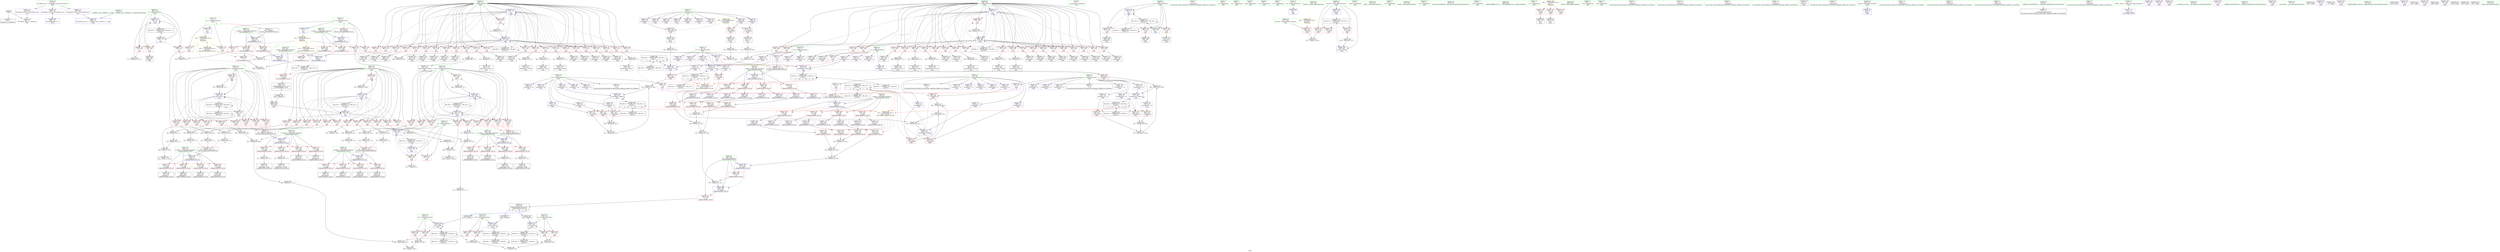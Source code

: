 digraph "SVFG" {
	label="SVFG";

	Node0x55acdae61420 [shape=record,color=grey,label="{NodeID: 0\nNullPtr}"];
	Node0x55acdae61420 -> Node0x55acdae83640[style=solid];
	Node0x55acdae61420 -> Node0x55acdae8b450[style=solid];
	Node0x55acdae97140 [shape=record,color=black,label="{NodeID: 775\n95 = PHI(533, 547, 561, )\n5th arg _Z6getsumPA505_iS0_iiii }"];
	Node0x55acdae97140 -> Node0x55acdae8b960[style=solid];
	Node0x55acdae90dc0 [shape=record,color=red,label="{NodeID: 277\n270\<--206\n\<--i\nmain\n}"];
	Node0x55acdae90dc0 -> Node0x55acdaea5630[style=solid];
	Node0x55acdae81c80 [shape=record,color=black,label="{NodeID: 111\n336\<--335\nconv37\<--\nmain\n}"];
	Node0x55acdae81c80 -> Node0x55acdaea7eb0[style=solid];
	Node0x55acdaea5630 [shape=record,color=grey,label="{NodeID: 554\n271 = Binary(270, 127, )\n}"];
	Node0x55acdaea5630 -> Node0x55acdae8be40[style=solid];
	Node0x55acdae8ab40 [shape=record,color=red,label="{NodeID: 388\n671\<--656\n\<--__a.addr\n_ZSt3minIiERKT_S2_S2_\n}"];
	Node0x55acdae8ab40 -> Node0x55acdae8d500[style=solid];
	Node0x55acdae862d0 [shape=record,color=purple,label="{NodeID: 222\n163\<--157\narrayidx23\<--\n_Z6getsumPA505_iS0_iiii\n}"];
	Node0x55acdae862d0 -> Node0x55acdae905a0[style=solid];
	Node0x55acdae82720 [shape=record,color=green,label="{NodeID: 56\n214\<--215\nk\<--k_field_insensitive\nmain\n}"];
	Node0x55acdae82720 -> Node0x55acdae93730[style=solid];
	Node0x55acdae82720 -> Node0x55acdae93800[style=solid];
	Node0x55acdae82720 -> Node0x55acdae938d0[style=solid];
	Node0x55acdae82720 -> Node0x55acdae939a0[style=solid];
	Node0x55acdae82720 -> Node0x55acdae93a70[style=solid];
	Node0x55acdae82720 -> Node0x55acdae93b40[style=solid];
	Node0x55acdae82720 -> Node0x55acdae93c10[style=solid];
	Node0x55acdae82720 -> Node0x55acdae93ce0[style=solid];
	Node0x55acdae82720 -> Node0x55acdae93db0[style=solid];
	Node0x55acdae82720 -> Node0x55acdae93e80[style=solid];
	Node0x55acdae82720 -> Node0x55acdae93f50[style=solid];
	Node0x55acdae82720 -> Node0x55acdae94020[style=solid];
	Node0x55acdae82720 -> Node0x55acdae940f0[style=solid];
	Node0x55acdae82720 -> Node0x55acdae8c800[style=solid];
	Node0x55acdae82720 -> Node0x55acdae8d0f0[style=solid];
	Node0x55acdae93b40 [shape=record,color=red,label="{NodeID: 333\n541\<--214\n\<--k\nmain\n}"];
	Node0x55acdae93b40 -> Node0x55acdaea4d30[style=solid];
	Node0x55acdae893b0 [shape=record,color=purple,label="{NodeID: 167\n548\<--22\n\<--a1\nmain\n|{<s0>14}}"];
	Node0x55acdae893b0:s0 -> Node0x55acdae96760[style=solid,color=red];
	Node0x55acdae611c0 [shape=record,color=green,label="{NodeID: 1\n7\<--1\n__dso_handle\<--dummyObj\nGlob }"];
	Node0x55acdae97300 [shape=record,color=black,label="{NodeID: 776\n652 = PHI(8, )\n0th arg _ZSt3minIiERKT_S2_S2_ }"];
	Node0x55acdae97300 -> Node0x55acdae8d290[style=solid];
	Node0x55acdae90e90 [shape=record,color=red,label="{NodeID: 278\n284\<--208\n\<--x\nmain\n}"];
	Node0x55acdae90e90 -> Node0x55acdaea93b0[style=solid];
	Node0x55acdae81d50 [shape=record,color=black,label="{NodeID: 112\n341\<--340\nidxprom40\<--\nmain\n}"];
	Node0x55acdaea57b0 [shape=record,color=grey,label="{NodeID: 555\n574 = Binary(572, 573, )\n}"];
	Node0x55acdaea57b0 -> Node0x55acdaea5ab0[style=solid];
	Node0x55acdae8ac10 [shape=record,color=red,label="{NodeID: 389\n662\<--658\n\<--__b.addr\n_ZSt3minIiERKT_S2_S2_\n}"];
	Node0x55acdae8ac10 -> Node0x55acdae8adb0[style=solid];
	Node0x55acdae863a0 [shape=record,color=purple,label="{NodeID: 223\n168\<--165\narrayidx25\<--\n_Z6getsumPA505_iS0_iiii\n}"];
	Node0x55acdae827f0 [shape=record,color=green,label="{NodeID: 57\n216\<--217\nok\<--ok_field_insensitive\nmain\n}"];
	Node0x55acdae827f0 -> Node0x55acdae941c0[style=solid];
	Node0x55acdae827f0 -> Node0x55acdae94290[style=solid];
	Node0x55acdae827f0 -> Node0x55acdae94360[style=solid];
	Node0x55acdae827f0 -> Node0x55acdae8c8d0[style=solid];
	Node0x55acdae827f0 -> Node0x55acdae8cdb0[style=solid];
	Node0x55acdae93c10 [shape=record,color=red,label="{NodeID: 334\n545\<--214\n\<--k\nmain\n}"];
	Node0x55acdae93c10 -> Node0x55acdaea3530[style=solid];
	Node0x55acdae89480 [shape=record,color=purple,label="{NodeID: 168\n391\<--25\narrayidx71\<--s1\nmain\n}"];
	Node0x55acdae61250 [shape=record,color=green,label="{NodeID: 2\n9\<--1\n\<--dummyObj\nCan only get source location for instruction, argument, global var or function.}"];
	Node0x55acdae97410 [shape=record,color=black,label="{NodeID: 777\n653 = PHI(11, )\n1st arg _ZSt3minIiERKT_S2_S2_ }"];
	Node0x55acdae97410 -> Node0x55acdae8d360[style=solid];
	Node0x55acdae90f60 [shape=record,color=red,label="{NodeID: 279\n294\<--208\n\<--x\nmain\n}"];
	Node0x55acdae90f60 -> Node0x55acdae812c0[style=solid];
	Node0x55acdae81e20 [shape=record,color=black,label="{NodeID: 113\n344\<--343\nidxprom42\<--\nmain\n}"];
	Node0x55acdaea5930 [shape=record,color=grey,label="{NodeID: 556\n576 = Binary(569, 575, )\n}"];
	Node0x55acdaea5930 -> Node0x55acdaea9230[style=solid];
	Node0x55acdae8ace0 [shape=record,color=red,label="{NodeID: 390\n668\<--658\n\<--__b.addr\n_ZSt3minIiERKT_S2_S2_\n}"];
	Node0x55acdae8ace0 -> Node0x55acdae8d430[style=solid];
	Node0x55acdae86470 [shape=record,color=purple,label="{NodeID: 224\n171\<--165\narrayidx27\<--\n_Z6getsumPA505_iS0_iiii\n}"];
	Node0x55acdae86470 -> Node0x55acdae90670[style=solid];
	Node0x55acdae828c0 [shape=record,color=green,label="{NodeID: 58\n218\<--219\nx134\<--x134_field_insensitive\nmain\n}"];
	Node0x55acdae828c0 -> Node0x55acdae94430[style=solid];
	Node0x55acdae828c0 -> Node0x55acdae94500[style=solid];
	Node0x55acdae828c0 -> Node0x55acdae945d0[style=solid];
	Node0x55acdae828c0 -> Node0x55acdae946a0[style=solid];
	Node0x55acdae828c0 -> Node0x55acdae94770[style=solid];
	Node0x55acdae828c0 -> Node0x55acdae94840[style=solid];
	Node0x55acdae828c0 -> Node0x55acdae94910[style=solid];
	Node0x55acdae828c0 -> Node0x55acdae949e0[style=solid];
	Node0x55acdae828c0 -> Node0x55acdae94ab0[style=solid];
	Node0x55acdae828c0 -> Node0x55acdae94b80[style=solid];
	Node0x55acdae828c0 -> Node0x55acdae8c9a0[style=solid];
	Node0x55acdae828c0 -> Node0x55acdae8cf50[style=solid];
	Node0x55acdae93ce0 [shape=record,color=red,label="{NodeID: 335\n555\<--214\n\<--k\nmain\n}"];
	Node0x55acdae93ce0 -> Node0x55acdaea2ab0[style=solid];
	Node0x55acdae89550 [shape=record,color=purple,label="{NodeID: 169\n395\<--25\narrayidx74\<--s1\nmain\n}"];
	Node0x55acdae89550 -> Node0x55acdae95f00[style=solid];
	Node0x55acdae612e0 [shape=record,color=green,label="{NodeID: 3\n38\<--1\n.str\<--dummyObj\nGlob }"];
	Node0x55acdae91030 [shape=record,color=red,label="{NodeID: 280\n304\<--208\n\<--x\nmain\n}"];
	Node0x55acdae91030 -> Node0x55acdae81530[style=solid];
	Node0x55acdae81ef0 [shape=record,color=black,label="{NodeID: 114\n348\<--347\nidxprom44\<--\nmain\n}"];
	Node0x55acdaea5ab0 [shape=record,color=grey,label="{NodeID: 557\n575 = Binary(574, 127, )\n}"];
	Node0x55acdaea5ab0 -> Node0x55acdaea5930[style=solid];
	Node0x55acdae8adb0 [shape=record,color=red,label="{NodeID: 391\n663\<--662\n\<--\n_ZSt3minIiERKT_S2_S2_\n}"];
	Node0x55acdae8adb0 -> Node0x55acdaea99b0[style=solid];
	Node0x55acdae86540 [shape=record,color=purple,label="{NodeID: 225\n177\<--174\narrayidx30\<--\n_Z6getsumPA505_iS0_iiii\n}"];
	Node0x55acdae82990 [shape=record,color=green,label="{NodeID: 59\n220\<--221\ny140\<--y140_field_insensitive\nmain\n}"];
	Node0x55acdae82990 -> Node0x55acdae94c50[style=solid];
	Node0x55acdae82990 -> Node0x55acdae94d20[style=solid];
	Node0x55acdae82990 -> Node0x55acdae94df0[style=solid];
	Node0x55acdae82990 -> Node0x55acdae94ec0[style=solid];
	Node0x55acdae82990 -> Node0x55acdae94f90[style=solid];
	Node0x55acdae82990 -> Node0x55acdae95060[style=solid];
	Node0x55acdae82990 -> Node0x55acdae95130[style=solid];
	Node0x55acdae82990 -> Node0x55acdae95200[style=solid];
	Node0x55acdae82990 -> Node0x55acdae952d0[style=solid];
	Node0x55acdae82990 -> Node0x55acdae953a0[style=solid];
	Node0x55acdae82990 -> Node0x55acdae8ca70[style=solid];
	Node0x55acdae82990 -> Node0x55acdae8ce80[style=solid];
	Node0x55acdae93db0 [shape=record,color=red,label="{NodeID: 336\n559\<--214\n\<--k\nmain\n}"];
	Node0x55acdae93db0 -> Node0x55acdaea2f30[style=solid];
	Node0x55acdae89620 [shape=record,color=purple,label="{NodeID: 170\n400\<--25\narrayidx77\<--s1\nmain\n}"];
	Node0x55acdae622d0 [shape=record,color=green,label="{NodeID: 4\n40\<--1\n.str.1\<--dummyObj\nGlob }"];
	Node0x55acdae91100 [shape=record,color=red,label="{NodeID: 281\n311\<--208\n\<--x\nmain\n}"];
	Node0x55acdae91100 -> Node0x55acdae816d0[style=solid];
	Node0x55acdae81fc0 [shape=record,color=black,label="{NodeID: 115\n352\<--351\nidxprom47\<--sub46\nmain\n}"];
	Node0x55acdaea5c30 [shape=record,color=grey,label="{NodeID: 558\n369 = Binary(368, 127, )\n}"];
	Node0x55acdaea5c30 -> Node0x55acdae86cb0[style=solid];
	Node0x55acdae8ae80 [shape=record,color=red,label="{NodeID: 392\n665\<--664\n\<--\n_ZSt3minIiERKT_S2_S2_\n}"];
	Node0x55acdae8ae80 -> Node0x55acdaea99b0[style=solid];
	Node0x55acdae86610 [shape=record,color=purple,label="{NodeID: 226\n180\<--174\narrayidx32\<--\n_Z6getsumPA505_iS0_iiii\n}"];
	Node0x55acdae86610 -> Node0x55acdae90740[style=solid];
	Node0x55acdae82a60 [shape=record,color=green,label="{NodeID: 60\n222\<--223\ng0\<--g0_field_insensitive\nmain\n}"];
	Node0x55acdae82a60 -> Node0x55acdae95470[style=solid];
	Node0x55acdae82a60 -> Node0x55acdae95540[style=solid];
	Node0x55acdae82a60 -> Node0x55acdae8cb40[style=solid];
	Node0x55acdae93e80 [shape=record,color=red,label="{NodeID: 337\n573\<--214\n\<--k\nmain\n}"];
	Node0x55acdae93e80 -> Node0x55acdaea57b0[style=solid];
	Node0x55acdae896f0 [shape=record,color=purple,label="{NodeID: 171\n403\<--25\narrayidx79\<--s1\nmain\n}"];
	Node0x55acdae896f0 -> Node0x55acdae95fd0[style=solid];
	Node0x55acdae62360 [shape=record,color=green,label="{NodeID: 5\n42\<--1\nstdin\<--dummyObj\nGlob }"];
	Node0x55acdae911d0 [shape=record,color=red,label="{NodeID: 282\n320\<--208\n\<--x\nmain\n}"];
	Node0x55acdae911d0 -> Node0x55acdaea7130[style=solid];
	Node0x55acdae86a40 [shape=record,color=black,label="{NodeID: 116\n357\<--356\nidxprom50\<--sub49\nmain\n}"];
	Node0x55acdaea5db0 [shape=record,color=grey,label="{NodeID: 559\n365 = Binary(364, 127, )\n}"];
	Node0x55acdaea5db0 -> Node0x55acdae86be0[style=solid];
	Node0x55acdae8af50 [shape=record,color=blue,label="{NodeID: 393\n8\<--9\nsx\<--\nGlob }"];
	Node0x55acdae8af50 -> Node0x55acdaed3320[style=dashed];
	Node0x55acdae866e0 [shape=record,color=purple,label="{NodeID: 227\n186\<--183\narrayidx35\<--\n_Z6getsumPA505_iS0_iiii\n}"];
	Node0x55acdae82b30 [shape=record,color=green,label="{NodeID: 61\n224\<--225\ng1\<--g1_field_insensitive\nmain\n}"];
	Node0x55acdae82b30 -> Node0x55acdae95610[style=solid];
	Node0x55acdae82b30 -> Node0x55acdae956e0[style=solid];
	Node0x55acdae82b30 -> Node0x55acdae8cc10[style=solid];
	Node0x55acdae93f50 [shape=record,color=red,label="{NodeID: 338\n586\<--214\n\<--k\nmain\n}"];
	Node0x55acdae93f50 -> Node0x55acdaea63b0[style=solid];
	Node0x55acdae897c0 [shape=record,color=purple,label="{NodeID: 172\n409\<--25\narrayidx83\<--s1\nmain\n}"];
	Node0x55acdae623f0 [shape=record,color=green,label="{NodeID: 6\n43\<--1\n.str.2\<--dummyObj\nGlob }"];
	Node0x55acdae912a0 [shape=record,color=red,label="{NodeID: 283\n322\<--208\n\<--x\nmain\n}"];
	Node0x55acdae912a0 -> Node0x55acdae81940[style=solid];
	Node0x55acdae86b10 [shape=record,color=black,label="{NodeID: 117\n360\<--359\nidxprom52\<--\nmain\n}"];
	Node0x55acdaea5f30 [shape=record,color=grey,label="{NodeID: 560\n581 = Binary(579, 580, )\n}"];
	Node0x55acdaea5f30 -> Node0x55acdaea8c30[style=solid];
	Node0x55acdae8b050 [shape=record,color=blue,label="{NodeID: 394\n11\<--9\nsy\<--\nGlob }"];
	Node0x55acdae8b050 -> Node0x55acdaed3400[style=dashed];
	Node0x55acdae867b0 [shape=record,color=purple,label="{NodeID: 228\n189\<--183\narrayidx37\<--\n_Z6getsumPA505_iS0_iiii\n}"];
	Node0x55acdae867b0 -> Node0x55acdae90810[style=solid];
	Node0x55acdae82c00 [shape=record,color=green,label="{NodeID: 62\n226\<--227\ng2\<--g2_field_insensitive\nmain\n}"];
	Node0x55acdae82c00 -> Node0x55acdae957b0[style=solid];
	Node0x55acdae82c00 -> Node0x55acdae95880[style=solid];
	Node0x55acdae82c00 -> Node0x55acdae8cce0[style=solid];
	Node0x55acdae94020 [shape=record,color=red,label="{NodeID: 339\n608\<--214\n\<--k\nmain\n}"];
	Node0x55acdae94020 -> Node0x55acdae8d020[style=solid];
	Node0x55acdae89890 [shape=record,color=purple,label="{NodeID: 173\n413\<--25\narrayidx86\<--s1\nmain\n}"];
	Node0x55acdae89890 -> Node0x55acdae960a0[style=solid];
	Node0x55acdae62480 [shape=record,color=green,label="{NodeID: 7\n45\<--1\n.str.3\<--dummyObj\nGlob }"];
	Node0x55acdae91370 [shape=record,color=red,label="{NodeID: 284\n329\<--208\n\<--x\nmain\n}"];
	Node0x55acdae91370 -> Node0x55acdae81ae0[style=solid];
	Node0x55acdae86be0 [shape=record,color=black,label="{NodeID: 118\n366\<--365\nidxprom55\<--sub54\nmain\n}"];
	Node0x55acdaea60b0 [shape=record,color=grey,label="{NodeID: 561\n585 = Binary(583, 584, )\n}"];
	Node0x55acdaea60b0 -> Node0x55acdaea63b0[style=solid];
	Node0x55acdae8b150 [shape=record,color=blue,label="{NodeID: 395\n13\<--9\ned\<--\nGlob }"];
	Node0x55acdae86880 [shape=record,color=red,label="{NodeID: 229\n259\<--8\n\<--sx\nmain\n}"];
	Node0x55acdae86880 -> Node0x55acdaea8db0[style=solid];
	Node0x55acdae82cd0 [shape=record,color=green,label="{NodeID: 63\n233\<--234\nfreopen\<--freopen_field_insensitive\n}"];
	Node0x55acdaed3b00 [shape=record,color=yellow,style=double,label="{NodeID: 672\n40V_1 = ENCHI(MR_40V_0)\npts\{203 \}\nFun[main]}"];
	Node0x55acdaed3b00 -> Node0x55acdae908e0[style=dashed];
	Node0x55acdae940f0 [shape=record,color=red,label="{NodeID: 340\n612\<--214\n\<--k\nmain\n}"];
	Node0x55acdae940f0 -> Node0x55acdaea2c30[style=solid];
	Node0x55acdae89960 [shape=record,color=purple,label="{NodeID: 174\n426\<--25\narrayidx94\<--s1\nmain\n}"];
	Node0x55acdae60730 [shape=record,color=green,label="{NodeID: 8\n47\<--1\nstdout\<--dummyObj\nGlob }"];
	Node0x55acdae91440 [shape=record,color=red,label="{NodeID: 285\n340\<--208\n\<--x\nmain\n}"];
	Node0x55acdae91440 -> Node0x55acdae81d50[style=solid];
	Node0x55acdae86cb0 [shape=record,color=black,label="{NodeID: 119\n370\<--369\nidxprom58\<--sub57\nmain\n}"];
	Node0x55acdaea6230 [shape=record,color=grey,label="{NodeID: 562\n588 = Binary(587, 127, )\n}"];
	Node0x55acdaea6230 -> Node0x55acdaea3830[style=solid];
	Node0x55acdae8b250 [shape=record,color=blue,label="{NodeID: 396\n682\<--61\nllvm.global_ctors_0\<--\nGlob }"];
	Node0x55acdae86950 [shape=record,color=red,label="{NodeID: 230\n285\<--8\n\<--sx\nmain\n}"];
	Node0x55acdae86950 -> Node0x55acdaea93b0[style=solid];
	Node0x55acdae82dd0 [shape=record,color=green,label="{NodeID: 64\n241\<--242\nscanf\<--scanf_field_insensitive\n}"];
	Node0x55acdae941c0 [shape=record,color=red,label="{NodeID: 341\n498\<--216\n\<--ok\nmain\n}"];
	Node0x55acdae941c0 -> Node0x55acdae88100[style=solid];
	Node0x55acdae89a30 [shape=record,color=purple,label="{NodeID: 175\n429\<--25\narrayidx96\<--s1\nmain\n}"];
	Node0x55acdae89a30 -> Node0x55acdae8c3f0[style=solid];
	Node0x55acdae607c0 [shape=record,color=green,label="{NodeID: 9\n48\<--1\n.str.4\<--dummyObj\nGlob }"];
	Node0x55acdae91510 [shape=record,color=red,label="{NodeID: 286\n347\<--208\n\<--x\nmain\n}"];
	Node0x55acdae91510 -> Node0x55acdae81ef0[style=solid];
	Node0x55acdae86d80 [shape=record,color=black,label="{NodeID: 120\n375\<--374\nidxprom61\<--\nmain\n}"];
	Node0x55acdaea63b0 [shape=record,color=grey,label="{NodeID: 563\n587 = Binary(585, 586, )\n}"];
	Node0x55acdaea63b0 -> Node0x55acdaea6230[style=solid];
	Node0x55acdae8b350 [shape=record,color=blue,label="{NodeID: 397\n683\<--62\nllvm.global_ctors_1\<--_GLOBAL__sub_I_ACRushTC_1_0.cpp\nGlob }"];
	Node0x55acdae8e860 [shape=record,color=red,label="{NodeID: 231\n502\<--8\n\<--sx\nmain\n}"];
	Node0x55acdae8e860 -> Node0x55acdaea69b0[style=solid];
	Node0x55acdae82ed0 [shape=record,color=green,label="{NodeID: 65\n252\<--253\nprintf\<--printf_field_insensitive\n}"];
	Node0x55acdae94290 [shape=record,color=red,label="{NodeID: 342\n512\<--216\n\<--ok\nmain\n}"];
	Node0x55acdae94290 -> Node0x55acdae881d0[style=solid];
	Node0x55acdae89b00 [shape=record,color=purple,label="{NodeID: 176\n549\<--25\n\<--s1\nmain\n|{<s0>14}}"];
	Node0x55acdae89b00:s0 -> Node0x55acdae96a40[style=solid,color=red];
	Node0x55acdae60850 [shape=record,color=green,label="{NodeID: 10\n50\<--1\n.str.5\<--dummyObj\nGlob }"];
	Node0x55acdae915e0 [shape=record,color=red,label="{NodeID: 287\n355\<--208\n\<--x\nmain\n}"];
	Node0x55acdae915e0 -> Node0x55acdaea8ab0[style=solid];
	Node0x55acdae86e50 [shape=record,color=black,label="{NodeID: 121\n378\<--377\nidxprom63\<--\nmain\n}"];
	Node0x55acdaea6530 [shape=record,color=grey,label="{NodeID: 564\n505 = Binary(504, 127, )\n}"];
	Node0x55acdaea6530 -> Node0x55acdaea9530[style=solid];
	Node0x55acdae8b450 [shape=record,color=blue, style = dotted,label="{NodeID: 398\n684\<--3\nllvm.global_ctors_2\<--dummyVal\nGlob }"];
	Node0x55acdae8e930 [shape=record,color=red,label="{NodeID: 232\n291\<--11\n\<--sy\nmain\n}"];
	Node0x55acdae8e930 -> Node0x55acdaea96b0[style=solid];
	Node0x55acdae82fd0 [shape=record,color=green,label="{NodeID: 66\n278\<--279\nllvm.memset.p0i8.i64\<--llvm.memset.p0i8.i64_field_insensitive\n}"];
	Node0x55acdae94360 [shape=record,color=red,label="{NodeID: 343\n605\<--216\n\<--ok\nmain\n}"];
	Node0x55acdae94360 -> Node0x55acdae882a0[style=solid];
	Node0x55acdae89bd0 [shape=record,color=purple,label="{NodeID: 177\n342\<--29\narrayidx41\<--a2\nmain\n}"];
	Node0x55acdae608e0 [shape=record,color=green,label="{NodeID: 11\n52\<--1\n.str.6\<--dummyObj\nGlob }"];
	Node0x55acdae916b0 [shape=record,color=red,label="{NodeID: 288\n364\<--208\n\<--x\nmain\n}"];
	Node0x55acdae916b0 -> Node0x55acdaea5db0[style=solid];
	Node0x55acdae86f20 [shape=record,color=black,label="{NodeID: 122\n383\<--382\nidxprom66\<--\nmain\n}"];
	Node0x55acdaea66b0 [shape=record,color=grey,label="{NodeID: 565\n393 = Binary(392, 127, )\n}"];
	Node0x55acdaea66b0 -> Node0x55acdae87190[style=solid];
	Node0x55acdae8b550 [shape=record,color=blue,label="{NodeID: 399\n96\<--90\na.addr\<--a\n_Z6getsumPA505_iS0_iiii\n}"];
	Node0x55acdae8b550 -> Node0x55acdae8ed40[style=dashed];
	Node0x55acdae8b550 -> Node0x55acdae8ee10[style=dashed];
	Node0x55acdae8b550 -> Node0x55acdae8eee0[style=dashed];
	Node0x55acdae8b550 -> Node0x55acdae8efb0[style=dashed];
	Node0x55acdae8ea00 [shape=record,color=red,label="{NodeID: 233\n516\<--11\n\<--sy\nmain\n}"];
	Node0x55acdae8ea00 -> Node0x55acdaea87b0[style=solid];
	Node0x55acdae830d0 [shape=record,color=green,label="{NodeID: 67\n486\<--487\n_ZSt3minIiERKT_S2_S2_\<--_ZSt3minIiERKT_S2_S2__field_insensitive\n}"];
	Node0x55acdae94430 [shape=record,color=red,label="{NodeID: 344\n501\<--218\n\<--x134\nmain\n}"];
	Node0x55acdae94430 -> Node0x55acdaea9530[style=solid];
	Node0x55acdae89ca0 [shape=record,color=purple,label="{NodeID: 178\n345\<--29\narrayidx43\<--a2\nmain\n}"];
	Node0x55acdae89ca0 -> Node0x55acdae8c250[style=solid];
	Node0x55acdae60280 [shape=record,color=green,label="{NodeID: 12\n54\<--1\n.str.7\<--dummyObj\nGlob }"];
	Node0x55acdae91780 [shape=record,color=red,label="{NodeID: 289\n374\<--208\n\<--x\nmain\n}"];
	Node0x55acdae91780 -> Node0x55acdae86d80[style=solid];
	Node0x55acdae86ff0 [shape=record,color=black,label="{NodeID: 123\n386\<--385\nidxprom68\<--\nmain\n}"];
	Node0x55acdaea6830 [shape=record,color=grey,label="{NodeID: 566\n398 = Binary(397, 127, )\n}"];
	Node0x55acdaea6830 -> Node0x55acdae87260[style=solid];
	Node0x55acdae8b620 [shape=record,color=blue,label="{NodeID: 400\n98\<--91\ns.addr\<--s\n_Z6getsumPA505_iS0_iiii\n}"];
	Node0x55acdae8b620 -> Node0x55acdae8f080[style=dashed];
	Node0x55acdae8b620 -> Node0x55acdae8f150[style=dashed];
	Node0x55acdae8b620 -> Node0x55acdae8f220[style=dashed];
	Node0x55acdae8b620 -> Node0x55acdae8f2f0[style=dashed];
	Node0x55acdae8ead0 [shape=record,color=red,label="{NodeID: 234\n229\<--42\n\<--stdin\nmain\n}"];
	Node0x55acdae8ead0 -> Node0x55acdae81050[style=solid];
	Node0x55acdae831d0 [shape=record,color=green,label="{NodeID: 68\n628\<--629\nfflush\<--fflush_field_insensitive\n}"];
	Node0x55acdae94500 [shape=record,color=red,label="{NodeID: 345\n524\<--218\n\<--x134\nmain\n|{<s0>13}}"];
	Node0x55acdae94500:s0 -> Node0x55acdae96c00[style=solid,color=red];
	Node0x55acdae89d70 [shape=record,color=purple,label="{NodeID: 179\n460\<--29\narrayidx116\<--a2\nmain\n}"];
	Node0x55acdae60350 [shape=record,color=green,label="{NodeID: 13\n56\<--1\n.str.8\<--dummyObj\nGlob }"];
	Node0x55acdae91850 [shape=record,color=red,label="{NodeID: 290\n382\<--208\n\<--x\nmain\n}"];
	Node0x55acdae91850 -> Node0x55acdae86f20[style=solid];
	Node0x55acdae870c0 [shape=record,color=black,label="{NodeID: 124\n390\<--389\nidxprom70\<--\nmain\n}"];
	Node0x55acdaea69b0 [shape=record,color=grey,label="{NodeID: 567\n504 = Binary(502, 503, )\n}"];
	Node0x55acdaea69b0 -> Node0x55acdaea6530[style=solid];
	Node0x55acdae8b6f0 [shape=record,color=blue,label="{NodeID: 401\n100\<--92\nx1.addr\<--x1\n_Z6getsumPA505_iS0_iiii\n}"];
	Node0x55acdae8b6f0 -> Node0x55acdae8f3c0[style=dashed];
	Node0x55acdae8b6f0 -> Node0x55acdae8f490[style=dashed];
	Node0x55acdae8b6f0 -> Node0x55acdae8f560[style=dashed];
	Node0x55acdae8b6f0 -> Node0x55acdae8f630[style=dashed];
	Node0x55acdae8eba0 [shape=record,color=red,label="{NodeID: 235\n235\<--47\n\<--stdout\nmain\n}"];
	Node0x55acdae8eba0 -> Node0x55acdae81120[style=solid];
	Node0x55acdae832d0 [shape=record,color=green,label="{NodeID: 69\n654\<--655\nretval\<--retval_field_insensitive\n_ZSt3minIiERKT_S2_S2_\n}"];
	Node0x55acdae832d0 -> Node0x55acdae8a9a0[style=solid];
	Node0x55acdae832d0 -> Node0x55acdae8d430[style=solid];
	Node0x55acdae832d0 -> Node0x55acdae8d500[style=solid];
	Node0x55acdae945d0 [shape=record,color=red,label="{NodeID: 346\n526\<--218\n\<--x134\nmain\n}"];
	Node0x55acdae945d0 -> Node0x55acdaea8030[style=solid];
	Node0x55acdae89e40 [shape=record,color=purple,label="{NodeID: 180\n463\<--29\narrayidx118\<--a2\nmain\n}"];
	Node0x55acdae89e40 -> Node0x55acdae8a800[style=solid];
	Node0x55acdae60420 [shape=record,color=green,label="{NodeID: 14\n58\<--1\n.str.9\<--dummyObj\nGlob }"];
	Node0x55acdaec5cf0 [shape=record,color=black,label="{NodeID: 623\nMR_26V_2 = PHI(MR_26V_3, MR_26V_1, )\npts\{17 \}\n}"];
	Node0x55acdaec5cf0 -> Node0x55acdaecdef0[style=dashed];
	Node0x55acdae91920 [shape=record,color=red,label="{NodeID: 291\n389\<--208\n\<--x\nmain\n}"];
	Node0x55acdae91920 -> Node0x55acdae870c0[style=solid];
	Node0x55acdae87190 [shape=record,color=black,label="{NodeID: 125\n394\<--393\nidxprom73\<--sub72\nmain\n}"];
	Node0x55acdaea6b30 [shape=record,color=grey,label="{NodeID: 568\n381 = Binary(373, 380, )\n}"];
	Node0x55acdaea6b30 -> Node0x55acdae8c320[style=solid];
	Node0x55acdae8b7c0 [shape=record,color=blue,label="{NodeID: 402\n102\<--93\ny1.addr\<--y1\n_Z6getsumPA505_iS0_iiii\n}"];
	Node0x55acdae8b7c0 -> Node0x55acdae8f700[style=dashed];
	Node0x55acdae8b7c0 -> Node0x55acdae8f7d0[style=dashed];
	Node0x55acdae8b7c0 -> Node0x55acdae8f8a0[style=dashed];
	Node0x55acdae8b7c0 -> Node0x55acdae8f970[style=dashed];
	Node0x55acdae8ec70 [shape=record,color=red,label="{NodeID: 236\n626\<--47\n\<--stdout\nmain\n}"];
	Node0x55acdae833a0 [shape=record,color=green,label="{NodeID: 70\n656\<--657\n__a.addr\<--__a.addr_field_insensitive\n_ZSt3minIiERKT_S2_S2_\n}"];
	Node0x55acdae833a0 -> Node0x55acdae8aa70[style=solid];
	Node0x55acdae833a0 -> Node0x55acdae8ab40[style=solid];
	Node0x55acdae833a0 -> Node0x55acdae8d290[style=solid];
	Node0x55acdae946a0 [shape=record,color=red,label="{NodeID: 347\n538\<--218\n\<--x134\nmain\n|{<s0>14}}"];
	Node0x55acdae946a0:s0 -> Node0x55acdae96c00[style=solid,color=red];
	Node0x55acdae89f10 [shape=record,color=purple,label="{NodeID: 181\n562\<--29\n\<--a2\nmain\n|{<s0>15}}"];
	Node0x55acdae89f10:s0 -> Node0x55acdae96760[style=solid,color=red];
	Node0x55acdae615c0 [shape=record,color=green,label="{NodeID: 15\n61\<--1\n\<--dummyObj\nCan only get source location for instruction, argument, global var or function.}"];
	Node0x55acdaec61f0 [shape=record,color=black,label="{NodeID: 624\nMR_28V_2 = PHI(MR_28V_3, MR_28V_1, )\npts\{21 \}\n}"];
	Node0x55acdaec61f0 -> Node0x55acdaece3f0[style=dashed];
	Node0x55acdae919f0 [shape=record,color=red,label="{NodeID: 292\n397\<--208\n\<--x\nmain\n}"];
	Node0x55acdae919f0 -> Node0x55acdaea6830[style=solid];
	Node0x55acdae87260 [shape=record,color=black,label="{NodeID: 126\n399\<--398\nidxprom76\<--sub75\nmain\n}"];
	Node0x55acdaea6cb0 [shape=record,color=grey,label="{NodeID: 569\n363 = Binary(354, 362, )\n}"];
	Node0x55acdaea6cb0 -> Node0x55acdaea5330[style=solid];
	Node0x55acdae8b890 [shape=record,color=blue,label="{NodeID: 403\n104\<--94\nx2.addr\<--x2\n_Z6getsumPA505_iS0_iiii\n}"];
	Node0x55acdae8b890 -> Node0x55acdae8fa40[style=dashed];
	Node0x55acdae8b890 -> Node0x55acdae8fb10[style=dashed];
	Node0x55acdae8b890 -> Node0x55acdae8fbe0[style=dashed];
	Node0x55acdae8b890 -> Node0x55acdae8fcb0[style=dashed];
	Node0x55acdae8ed40 [shape=record,color=red,label="{NodeID: 237\n157\<--96\n\<--a.addr\n_Z6getsumPA505_iS0_iiii\n}"];
	Node0x55acdae8ed40 -> Node0x55acdae86200[style=solid];
	Node0x55acdae8ed40 -> Node0x55acdae862d0[style=solid];
	Node0x55acdae83470 [shape=record,color=green,label="{NodeID: 71\n658\<--659\n__b.addr\<--__b.addr_field_insensitive\n_ZSt3minIiERKT_S2_S2_\n}"];
	Node0x55acdae83470 -> Node0x55acdae8ac10[style=solid];
	Node0x55acdae83470 -> Node0x55acdae8ace0[style=solid];
	Node0x55acdae83470 -> Node0x55acdae8d360[style=solid];
	Node0x55acdae94770 [shape=record,color=red,label="{NodeID: 348\n540\<--218\n\<--x134\nmain\n}"];
	Node0x55acdae94770 -> Node0x55acdaea4d30[style=solid];
	Node0x55acdae89fe0 [shape=record,color=purple,label="{NodeID: 182\n433\<--32\narrayidx98\<--s2\nmain\n}"];
	Node0x55acdae61690 [shape=record,color=green,label="{NodeID: 16\n127\<--1\n\<--dummyObj\nCan only get source location for instruction, argument, global var or function.}"];
	Node0x55acdaec66f0 [shape=record,color=black,label="{NodeID: 625\nMR_30V_2 = PHI(MR_30V_3, MR_30V_1, )\npts\{24 \}\n}"];
	Node0x55acdaec66f0 -> Node0x55acdaece8f0[style=dashed];
	Node0x55acdae91ac0 [shape=record,color=red,label="{NodeID: 293\n406\<--208\n\<--x\nmain\n}"];
	Node0x55acdae91ac0 -> Node0x55acdaea7430[style=solid];
	Node0x55acdae87330 [shape=record,color=black,label="{NodeID: 127\n402\<--401\nidxprom78\<--\nmain\n}"];
	Node0x55acdaea6e30 [shape=record,color=grey,label="{NodeID: 570\n302 = Binary(301, 303, )\n}"];
	Node0x55acdaea6e30 -> Node0x55acdae8c0b0[style=solid];
	Node0x55acdae8b960 [shape=record,color=blue,label="{NodeID: 404\n106\<--95\ny2.addr\<--y2\n_Z6getsumPA505_iS0_iiii\n}"];
	Node0x55acdae8b960 -> Node0x55acdae8fd80[style=dashed];
	Node0x55acdae8b960 -> Node0x55acdae8fe50[style=dashed];
	Node0x55acdae8b960 -> Node0x55acdae8ff20[style=dashed];
	Node0x55acdae8b960 -> Node0x55acdae8fff0[style=dashed];
	Node0x55acdae8ee10 [shape=record,color=red,label="{NodeID: 238\n165\<--96\n\<--a.addr\n_Z6getsumPA505_iS0_iiii\n}"];
	Node0x55acdae8ee10 -> Node0x55acdae863a0[style=solid];
	Node0x55acdae8ee10 -> Node0x55acdae86470[style=solid];
	Node0x55acdae83540 [shape=record,color=green,label="{NodeID: 72\n62\<--678\n_GLOBAL__sub_I_ACRushTC_1_0.cpp\<--_GLOBAL__sub_I_ACRushTC_1_0.cpp_field_insensitive\n}"];
	Node0x55acdae83540 -> Node0x55acdae8b350[style=solid];
	Node0x55acdae94840 [shape=record,color=red,label="{NodeID: 349\n552\<--218\n\<--x134\nmain\n|{<s0>15}}"];
	Node0x55acdae94840:s0 -> Node0x55acdae96c00[style=solid,color=red];
	Node0x55acdae8a0b0 [shape=record,color=purple,label="{NodeID: 183\n437\<--32\narrayidx101\<--s2\nmain\n}"];
	Node0x55acdae8a0b0 -> Node0x55acdae96240[style=solid];
	Node0x55acdae61760 [shape=record,color=green,label="{NodeID: 17\n275\<--1\n\<--dummyObj\nCan only get source location for instruction, argument, global var or function.}"];
	Node0x55acdaec6bf0 [shape=record,color=black,label="{NodeID: 626\nMR_32V_2 = PHI(MR_32V_3, MR_32V_1, )\npts\{28 \}\n}"];
	Node0x55acdaec6bf0 -> Node0x55acdaecedf0[style=dashed];
	Node0x55acdae91b90 [shape=record,color=red,label="{NodeID: 294\n416\<--208\n\<--x\nmain\n}"];
	Node0x55acdae91b90 -> Node0x55acdae875a0[style=solid];
	Node0x55acdae87400 [shape=record,color=black,label="{NodeID: 128\n408\<--407\nidxprom82\<--sub81\nmain\n}"];
	Node0x55acdaea6fb0 [shape=record,color=grey,label="{NodeID: 571\n415 = Binary(405, 414, )\n}"];
	Node0x55acdaea6fb0 -> Node0x55acdaea7d30[style=solid];
	Node0x55acdae8ba30 [shape=record,color=blue,label="{NodeID: 405\n108\<--155\nR\<--sub19\n_Z6getsumPA505_iS0_iiii\n}"];
	Node0x55acdae8ba30 -> Node0x55acdae900c0[style=dashed];
	Node0x55acdae8ba30 -> Node0x55acdae8bb00[style=dashed];
	Node0x55acdae8eee0 [shape=record,color=red,label="{NodeID: 239\n174\<--96\n\<--a.addr\n_Z6getsumPA505_iS0_iiii\n}"];
	Node0x55acdae8eee0 -> Node0x55acdae86540[style=solid];
	Node0x55acdae8eee0 -> Node0x55acdae86610[style=solid];
	Node0x55acdae83640 [shape=record,color=black,label="{NodeID: 73\n2\<--3\ndummyVal\<--dummyVal\n}"];
	Node0x55acdae94910 [shape=record,color=red,label="{NodeID: 350\n554\<--218\n\<--x134\nmain\n}"];
	Node0x55acdae94910 -> Node0x55acdaea2ab0[style=solid];
	Node0x55acdae8a180 [shape=record,color=purple,label="{NodeID: 184\n442\<--32\narrayidx104\<--s2\nmain\n}"];
	Node0x55acdae62cd0 [shape=record,color=green,label="{NodeID: 18\n276\<--1\n\<--dummyObj\nCan only get source location for instruction, argument, global var or function.}"];
	Node0x55acdaec70f0 [shape=record,color=black,label="{NodeID: 627\nMR_34V_2 = PHI(MR_34V_3, MR_34V_1, )\npts\{31 \}\n}"];
	Node0x55acdaec70f0 -> Node0x55acdaecf2f0[style=dashed];
	Node0x55acdae91c60 [shape=record,color=red,label="{NodeID: 295\n424\<--208\n\<--x\nmain\n}"];
	Node0x55acdae91c60 -> Node0x55acdae87740[style=solid];
	Node0x55acdae874d0 [shape=record,color=black,label="{NodeID: 129\n412\<--411\nidxprom85\<--sub84\nmain\n}"];
	Node0x55acdaea7130 [shape=record,color=grey,label="{NodeID: 572\n321 = Binary(319, 320, )\n}"];
	Node0x55acdaea7130 -> Node0x55acdae8c180[style=solid];
	Node0x55acdae8bb00 [shape=record,color=blue,label="{NodeID: 406\n108\<--193\nR\<--sub39\n_Z6getsumPA505_iS0_iiii\n}"];
	Node0x55acdae8bb00 -> Node0x55acdae90190[style=dashed];
	Node0x55acdae8efb0 [shape=record,color=red,label="{NodeID: 240\n183\<--96\n\<--a.addr\n_Z6getsumPA505_iS0_iiii\n}"];
	Node0x55acdae8efb0 -> Node0x55acdae866e0[style=solid];
	Node0x55acdae8efb0 -> Node0x55acdae867b0[style=solid];
	Node0x55acdae83740 [shape=record,color=black,label="{NodeID: 74\n199\<--9\nmain_ret\<--\nmain\n}"];
	Node0x55acdae949e0 [shape=record,color=red,label="{NodeID: 351\n570\<--218\n\<--x134\nmain\n}"];
	Node0x55acdae949e0 -> Node0x55acdaea54b0[style=solid];
	Node0x55acdae8a250 [shape=record,color=purple,label="{NodeID: 185\n445\<--32\narrayidx106\<--s2\nmain\n}"];
	Node0x55acdae8a250 -> Node0x55acdae96310[style=solid];
	Node0x55acdae62da0 [shape=record,color=green,label="{NodeID: 19\n277\<--1\n\<--dummyObj\nCan only get source location for instruction, argument, global var or function.}"];
	Node0x55acdaec75f0 [shape=record,color=black,label="{NodeID: 628\nMR_36V_2 = PHI(MR_36V_3, MR_36V_1, )\npts\{35 \}\n}"];
	Node0x55acdaec75f0 -> Node0x55acdaecf7f0[style=dashed];
	Node0x55acdae91d30 [shape=record,color=red,label="{NodeID: 296\n431\<--208\n\<--x\nmain\n}"];
	Node0x55acdae91d30 -> Node0x55acdae878e0[style=solid];
	Node0x55acdae875a0 [shape=record,color=black,label="{NodeID: 130\n417\<--416\nidxprom88\<--\nmain\n}"];
	Node0x55acdaea72b0 [shape=record,color=grey,label="{NodeID: 573\n405 = Binary(396, 404, )\n}"];
	Node0x55acdaea72b0 -> Node0x55acdaea6fb0[style=solid];
	Node0x55acdae8bbd0 [shape=record,color=blue,label="{NodeID: 407\n200\<--9\nretval\<--\nmain\n}"];
	Node0x55acdae8f080 [shape=record,color=red,label="{NodeID: 241\n116\<--98\n\<--s.addr\n_Z6getsumPA505_iS0_iiii\n}"];
	Node0x55acdae8f080 -> Node0x55acdae85b80[style=solid];
	Node0x55acdae8f080 -> Node0x55acdae85c50[style=solid];
	Node0x55acdae83810 [shape=record,color=black,label="{NodeID: 75\n19\<--18\n\<--s0\nCan only get source location for instruction, argument, global var or function.}"];
	Node0x55acdaea17f0 [shape=record,color=black,label="{NodeID: 518\n508 = PHI(277, 506, )\n}"];
	Node0x55acdae94ab0 [shape=record,color=red,label="{NodeID: 352\n571\<--218\n\<--x134\nmain\n}"];
	Node0x55acdae94ab0 -> Node0x55acdaea54b0[style=solid];
	Node0x55acdae8a320 [shape=record,color=purple,label="{NodeID: 186\n451\<--32\narrayidx110\<--s2\nmain\n}"];
	Node0x55acdae62e70 [shape=record,color=green,label="{NodeID: 20\n303\<--1\n\<--dummyObj\nCan only get source location for instruction, argument, global var or function.}"];
	Node0x55acdaec7af0 [shape=record,color=black,label="{NodeID: 629\nMR_42V_3 = PHI(MR_42V_4, MR_42V_2, )\npts\{205 \}\n}"];
	Node0x55acdaec7af0 -> Node0x55acdae909b0[style=dashed];
	Node0x55acdaec7af0 -> Node0x55acdae90a80[style=dashed];
	Node0x55acdaec7af0 -> Node0x55acdae90b50[style=dashed];
	Node0x55acdaec7af0 -> Node0x55acdae8d1c0[style=dashed];
	Node0x55acdae91e00 [shape=record,color=red,label="{NodeID: 297\n439\<--208\n\<--x\nmain\n}"];
	Node0x55acdae91e00 -> Node0x55acdaea33b0[style=solid];
	Node0x55acdae87670 [shape=record,color=black,label="{NodeID: 131\n420\<--419\nidxprom90\<--\nmain\n}"];
	Node0x55acdaea7430 [shape=record,color=grey,label="{NodeID: 574\n407 = Binary(406, 127, )\n}"];
	Node0x55acdaea7430 -> Node0x55acdae87400[style=solid];
	Node0x55acdae8bca0 [shape=record,color=blue,label="{NodeID: 408\n204\<--127\ncase_id\<--\nmain\n}"];
	Node0x55acdae8bca0 -> Node0x55acdaec7af0[style=dashed];
	Node0x55acdae8f150 [shape=record,color=red,label="{NodeID: 242\n124\<--98\n\<--s.addr\n_Z6getsumPA505_iS0_iiii\n}"];
	Node0x55acdae8f150 -> Node0x55acdae85d20[style=solid];
	Node0x55acdae8f150 -> Node0x55acdae85df0[style=solid];
	Node0x55acdae83910 [shape=record,color=black,label="{NodeID: 76\n26\<--25\n\<--s1\nCan only get source location for instruction, argument, global var or function.}"];
	Node0x55acdaed4660 [shape=record,color=yellow,style=double,label="{NodeID: 685\n66V_1 = ENCHI(MR_66V_0)\npts\{370000 \}\nFun[main]}"];
	Node0x55acdaed4660 -> Node0x55acdae95950[style=dashed];
	Node0x55acdaed4660 -> Node0x55acdae95a20[style=dashed];
	Node0x55acdaed4660 -> Node0x55acdae95af0[style=dashed];
	Node0x55acdaea1d90 [shape=record,color=black,label="{NodeID: 519\n522 = PHI(277, 520, )\n}"];
	Node0x55acdae94b80 [shape=record,color=red,label="{NodeID: 353\n601\<--218\n\<--x134\nmain\n}"];
	Node0x55acdae94b80 -> Node0x55acdaea3230[style=solid];
	Node0x55acdae8a3f0 [shape=record,color=purple,label="{NodeID: 187\n455\<--32\narrayidx113\<--s2\nmain\n}"];
	Node0x55acdae8a3f0 -> Node0x55acdae963e0[style=solid];
	Node0x55acdae61c40 [shape=record,color=green,label="{NodeID: 21\n484\<--1\n\<--dummyObj\nCan only get source location for instruction, argument, global var or function.}"];
	Node0x55acdaec7ff0 [shape=record,color=black,label="{NodeID: 630\nMR_44V_2 = PHI(MR_44V_4, MR_44V_1, )\npts\{207 \}\n}"];
	Node0x55acdaec7ff0 -> Node0x55acdae8bd70[style=dashed];
	Node0x55acdae91ed0 [shape=record,color=red,label="{NodeID: 298\n448\<--208\n\<--x\nmain\n}"];
	Node0x55acdae91ed0 -> Node0x55acdaea2630[style=solid];
	Node0x55acdae87740 [shape=record,color=black,label="{NodeID: 132\n425\<--424\nidxprom93\<--\nmain\n}"];
	Node0x55acdaea75b0 [shape=record,color=grey,label="{NodeID: 575\n319 = Binary(318, 303, )\n}"];
	Node0x55acdaea75b0 -> Node0x55acdaea7130[style=solid];
	Node0x55acdae8bd70 [shape=record,color=blue,label="{NodeID: 409\n206\<--127\ni\<--\nmain\n}"];
	Node0x55acdae8bd70 -> Node0x55acdae90c20[style=dashed];
	Node0x55acdae8bd70 -> Node0x55acdae90cf0[style=dashed];
	Node0x55acdae8bd70 -> Node0x55acdae90dc0[style=dashed];
	Node0x55acdae8bd70 -> Node0x55acdae8be40[style=dashed];
	Node0x55acdae8bd70 -> Node0x55acdaec7ff0[style=dashed];
	Node0x55acdae8f220 [shape=record,color=red,label="{NodeID: 243\n136\<--98\n\<--s.addr\n_Z6getsumPA505_iS0_iiii\n}"];
	Node0x55acdae8f220 -> Node0x55acdae85ec0[style=solid];
	Node0x55acdae8f220 -> Node0x55acdae85f90[style=solid];
	Node0x55acdae83a10 [shape=record,color=black,label="{NodeID: 77\n33\<--32\n\<--s2\nCan only get source location for instruction, argument, global var or function.}"];
	Node0x55acdaea2330 [shape=record,color=grey,label="{NodeID: 520\n453 = Binary(452, 127, )\n}"];
	Node0x55acdaea2330 -> Node0x55acdae87cf0[style=solid];
	Node0x55acdae94c50 [shape=record,color=red,label="{NodeID: 354\n515\<--220\n\<--y140\nmain\n}"];
	Node0x55acdae94c50 -> Node0x55acdaea9b30[style=solid];
	Node0x55acdae8a4c0 [shape=record,color=purple,label="{NodeID: 188\n468\<--32\narrayidx121\<--s2\nmain\n}"];
	Node0x55acdae61d10 [shape=record,color=green,label="{NodeID: 22\n493\<--1\n\<--dummyObj\nCan only get source location for instruction, argument, global var or function.}"];
	Node0x55acdaec84f0 [shape=record,color=black,label="{NodeID: 631\nMR_46V_2 = PHI(MR_46V_4, MR_46V_1, )\npts\{209 \}\n}"];
	Node0x55acdaec84f0 -> Node0x55acdae8bf10[style=dashed];
	Node0x55acdae91fa0 [shape=record,color=red,label="{NodeID: 299\n458\<--208\n\<--x\nmain\n}"];
	Node0x55acdae91fa0 -> Node0x55acdae87dc0[style=solid];
	Node0x55acdae87810 [shape=record,color=black,label="{NodeID: 133\n428\<--427\nidxprom95\<--\nmain\n}"];
	Node0x55acdaea7730 [shape=record,color=grey,label="{NodeID: 576\n191 = Binary(182, 190, )\n}"];
	Node0x55acdaea7730 -> Node0x55acdaea78b0[style=solid];
	Node0x55acdae8be40 [shape=record,color=blue,label="{NodeID: 410\n206\<--271\ni\<--inc\nmain\n}"];
	Node0x55acdae8be40 -> Node0x55acdae90c20[style=dashed];
	Node0x55acdae8be40 -> Node0x55acdae90cf0[style=dashed];
	Node0x55acdae8be40 -> Node0x55acdae90dc0[style=dashed];
	Node0x55acdae8be40 -> Node0x55acdae8be40[style=dashed];
	Node0x55acdae8be40 -> Node0x55acdaec7ff0[style=dashed];
	Node0x55acdae8f2f0 [shape=record,color=red,label="{NodeID: 244\n146\<--98\n\<--s.addr\n_Z6getsumPA505_iS0_iiii\n}"];
	Node0x55acdae8f2f0 -> Node0x55acdae86060[style=solid];
	Node0x55acdae8f2f0 -> Node0x55acdae86130[style=solid];
	Node0x55acdae83b10 [shape=record,color=black,label="{NodeID: 78\n73\<--74\n\<--_ZNSt8ios_base4InitD1Ev\nCan only get source location for instruction, argument, global var or function.}"];
	Node0x55acdaea24b0 [shape=record,color=grey,label="{NodeID: 521\n457 = Binary(447, 456, )\n}"];
	Node0x55acdaea24b0 -> Node0x55acdaea30b0[style=solid];
	Node0x55acdae94d20 [shape=record,color=red,label="{NodeID: 355\n525\<--220\n\<--y140\nmain\n|{<s0>13}}"];
	Node0x55acdae94d20:s0 -> Node0x55acdae96dc0[style=solid,color=red];
	Node0x55acdae8a590 [shape=record,color=purple,label="{NodeID: 189\n471\<--32\narrayidx123\<--s2\nmain\n}"];
	Node0x55acdae8a590 -> Node0x55acdae8c4c0[style=solid];
	Node0x55acdae61e10 [shape=record,color=green,label="{NodeID: 23\n593\<--1\n\<--dummyObj\nCan only get source location for instruction, argument, global var or function.}"];
	Node0x55acdaec89f0 [shape=record,color=black,label="{NodeID: 632\nMR_48V_2 = PHI(MR_48V_3, MR_48V_1, )\npts\{211 \}\n}"];
	Node0x55acdaec89f0 -> Node0x55acdae8bfe0[style=dashed];
	Node0x55acdaec89f0 -> Node0x55acdaec89f0[style=dashed];
	Node0x55acdae92070 [shape=record,color=red,label="{NodeID: 300\n466\<--208\n\<--x\nmain\n}"];
	Node0x55acdae92070 -> Node0x55acdae87f60[style=solid];
	Node0x55acdae878e0 [shape=record,color=black,label="{NodeID: 134\n432\<--431\nidxprom97\<--\nmain\n}"];
	Node0x55acdaea78b0 [shape=record,color=grey,label="{NodeID: 577\n193 = Binary(192, 191, )\n}"];
	Node0x55acdaea78b0 -> Node0x55acdae8bb00[style=solid];
	Node0x55acdae8bf10 [shape=record,color=blue,label="{NodeID: 411\n208\<--127\nx\<--\nmain\n}"];
	Node0x55acdae8bf10 -> Node0x55acdae90e90[style=dashed];
	Node0x55acdae8bf10 -> Node0x55acdae90f60[style=dashed];
	Node0x55acdae8bf10 -> Node0x55acdae91030[style=dashed];
	Node0x55acdae8bf10 -> Node0x55acdae91100[style=dashed];
	Node0x55acdae8bf10 -> Node0x55acdae911d0[style=dashed];
	Node0x55acdae8bf10 -> Node0x55acdae912a0[style=dashed];
	Node0x55acdae8bf10 -> Node0x55acdae91370[style=dashed];
	Node0x55acdae8bf10 -> Node0x55acdae91440[style=dashed];
	Node0x55acdae8bf10 -> Node0x55acdae91510[style=dashed];
	Node0x55acdae8bf10 -> Node0x55acdae915e0[style=dashed];
	Node0x55acdae8bf10 -> Node0x55acdae916b0[style=dashed];
	Node0x55acdae8bf10 -> Node0x55acdae91780[style=dashed];
	Node0x55acdae8bf10 -> Node0x55acdae91850[style=dashed];
	Node0x55acdae8bf10 -> Node0x55acdae91920[style=dashed];
	Node0x55acdae8bf10 -> Node0x55acdae919f0[style=dashed];
	Node0x55acdae8bf10 -> Node0x55acdae91ac0[style=dashed];
	Node0x55acdae8bf10 -> Node0x55acdae91b90[style=dashed];
	Node0x55acdae8bf10 -> Node0x55acdae91c60[style=dashed];
	Node0x55acdae8bf10 -> Node0x55acdae91d30[style=dashed];
	Node0x55acdae8bf10 -> Node0x55acdae91e00[style=dashed];
	Node0x55acdae8bf10 -> Node0x55acdae91ed0[style=dashed];
	Node0x55acdae8bf10 -> Node0x55acdae91fa0[style=dashed];
	Node0x55acdae8bf10 -> Node0x55acdae92070[style=dashed];
	Node0x55acdae8bf10 -> Node0x55acdae92140[style=dashed];
	Node0x55acdae8bf10 -> Node0x55acdae8c660[style=dashed];
	Node0x55acdae8bf10 -> Node0x55acdaec84f0[style=dashed];
	Node0x55acdae8f3c0 [shape=record,color=red,label="{NodeID: 245\n125\<--100\n\<--x1.addr\n_Z6getsumPA505_iS0_iiii\n}"];
	Node0x55acdae8f3c0 -> Node0x55acdaea8330[style=solid];
	Node0x55acdae83c10 [shape=record,color=black,label="{NodeID: 79\n118\<--117\nidxprom\<--\n_Z6getsumPA505_iS0_iiii\n}"];
	Node0x55acdaea2630 [shape=record,color=grey,label="{NodeID: 522\n449 = Binary(448, 127, )\n}"];
	Node0x55acdaea2630 -> Node0x55acdae87c20[style=solid];
	Node0x55acdae94df0 [shape=record,color=red,label="{NodeID: 356\n530\<--220\n\<--y140\nmain\n}"];
	Node0x55acdae94df0 -> Node0x55acdaea45b0[style=solid];
	Node0x55acdae8a660 [shape=record,color=purple,label="{NodeID: 190\n563\<--32\n\<--s2\nmain\n|{<s0>15}}"];
	Node0x55acdae8a660:s0 -> Node0x55acdae96a40[style=solid,color=red];
	Node0x55acdae61f10 [shape=record,color=green,label="{NodeID: 24\n4\<--6\n_ZStL8__ioinit\<--_ZStL8__ioinit_field_insensitive\nGlob }"];
	Node0x55acdae61f10 -> Node0x55acdae88440[style=solid];
	Node0x55acdaec8ef0 [shape=record,color=black,label="{NodeID: 633\nMR_50V_2 = PHI(MR_50V_5, MR_50V_1, )\npts\{213 \}\n}"];
	Node0x55acdaec8ef0 -> Node0x55acdae8c730[style=dashed];
	Node0x55acdae92140 [shape=record,color=red,label="{NodeID: 301\n479\<--208\n\<--x\nmain\n}"];
	Node0x55acdae92140 -> Node0x55acdaea4a30[style=solid];
	Node0x55acdae879b0 [shape=record,color=black,label="{NodeID: 135\n436\<--435\nidxprom100\<--sub99\nmain\n}"];
	Node0x55acdaea7a30 [shape=record,color=grey,label="{NodeID: 578\n182 = Binary(173, 181, )\n}"];
	Node0x55acdaea7a30 -> Node0x55acdaea7730[style=solid];
	Node0x55acdae8bfe0 [shape=record,color=blue,label="{NodeID: 412\n210\<--127\ny\<--\nmain\n}"];
	Node0x55acdae8bfe0 -> Node0x55acdae92210[style=dashed];
	Node0x55acdae8bfe0 -> Node0x55acdae922e0[style=dashed];
	Node0x55acdae8bfe0 -> Node0x55acdae923b0[style=dashed];
	Node0x55acdae8bfe0 -> Node0x55acdae92480[style=dashed];
	Node0x55acdae8bfe0 -> Node0x55acdae92550[style=dashed];
	Node0x55acdae8bfe0 -> Node0x55acdae92620[style=dashed];
	Node0x55acdae8bfe0 -> Node0x55acdae926f0[style=dashed];
	Node0x55acdae8bfe0 -> Node0x55acdae927c0[style=dashed];
	Node0x55acdae8bfe0 -> Node0x55acdae92890[style=dashed];
	Node0x55acdae8bfe0 -> Node0x55acdae92960[style=dashed];
	Node0x55acdae8bfe0 -> Node0x55acdae92a30[style=dashed];
	Node0x55acdae8bfe0 -> Node0x55acdae92b00[style=dashed];
	Node0x55acdae8bfe0 -> Node0x55acdae92bd0[style=dashed];
	Node0x55acdae8bfe0 -> Node0x55acdae92ca0[style=dashed];
	Node0x55acdae8bfe0 -> Node0x55acdae92d70[style=dashed];
	Node0x55acdae8bfe0 -> Node0x55acdae92e40[style=dashed];
	Node0x55acdae8bfe0 -> Node0x55acdae92f10[style=dashed];
	Node0x55acdae8bfe0 -> Node0x55acdae92fe0[style=dashed];
	Node0x55acdae8bfe0 -> Node0x55acdae930b0[style=dashed];
	Node0x55acdae8bfe0 -> Node0x55acdae93180[style=dashed];
	Node0x55acdae8bfe0 -> Node0x55acdae93250[style=dashed];
	Node0x55acdae8bfe0 -> Node0x55acdae93320[style=dashed];
	Node0x55acdae8bfe0 -> Node0x55acdae933f0[style=dashed];
	Node0x55acdae8bfe0 -> Node0x55acdae934c0[style=dashed];
	Node0x55acdae8bfe0 -> Node0x55acdae8bfe0[style=dashed];
	Node0x55acdae8bfe0 -> Node0x55acdae8c590[style=dashed];
	Node0x55acdae8bfe0 -> Node0x55acdaec89f0[style=dashed];
	Node0x55acdae8f490 [shape=record,color=red,label="{NodeID: 246\n137\<--100\n\<--x1.addr\n_Z6getsumPA505_iS0_iiii\n}"];
	Node0x55acdae8f490 -> Node0x55acdaea3fb0[style=solid];
	Node0x55acdae83ce0 [shape=record,color=black,label="{NodeID: 80\n121\<--120\nidxprom1\<--\n_Z6getsumPA505_iS0_iiii\n}"];
	Node0x55acdaea27b0 [shape=record,color=grey,label="{NodeID: 523\n447 = Binary(438, 446, )\n}"];
	Node0x55acdaea27b0 -> Node0x55acdaea24b0[style=solid];
	Node0x55acdae94ec0 [shape=record,color=red,label="{NodeID: 357\n539\<--220\n\<--y140\nmain\n|{<s0>14}}"];
	Node0x55acdae94ec0:s0 -> Node0x55acdae96dc0[style=solid,color=red];
	Node0x55acdae8a730 [shape=record,color=purple,label="{NodeID: 191\n264\<--36\narrayidx\<--s\nmain\n}"];
	Node0x55acdae7fbf0 [shape=record,color=green,label="{NodeID: 25\n8\<--10\nsx\<--sx_field_insensitive\nGlob |{|<s4>12}}"];
	Node0x55acdae7fbf0 -> Node0x55acdae86880[style=solid];
	Node0x55acdae7fbf0 -> Node0x55acdae86950[style=solid];
	Node0x55acdae7fbf0 -> Node0x55acdae8e860[style=solid];
	Node0x55acdae7fbf0 -> Node0x55acdae8af50[style=solid];
	Node0x55acdae7fbf0:s4 -> Node0x55acdae97300[style=solid,color=red];
	Node0x55acdaec93f0 [shape=record,color=black,label="{NodeID: 634\nMR_52V_2 = PHI(MR_52V_4, MR_52V_1, )\npts\{215 \}\n}"];
	Node0x55acdaec93f0 -> Node0x55acdae8c800[style=dashed];
	Node0x55acdae92210 [shape=record,color=red,label="{NodeID: 302\n290\<--210\n\<--y\nmain\n}"];
	Node0x55acdae92210 -> Node0x55acdaea96b0[style=solid];
	Node0x55acdae87a80 [shape=record,color=black,label="{NodeID: 136\n441\<--440\nidxprom103\<--sub102\nmain\n}"];
	Node0x55acdaea7bb0 [shape=record,color=grey,label="{NodeID: 579\n339 = Binary(337, 338, )\n}"];
	Node0x55acdaea7bb0 -> Node0x55acdae8c250[style=solid];
	Node0x55acdae8c0b0 [shape=record,color=blue,label="{NodeID: 413\n309\<--302\narrayidx22\<--sub\nmain\n}"];
	Node0x55acdae8c0b0 -> Node0x55acdae95e30[style=dashed];
	Node0x55acdae8c0b0 -> Node0x55acdae8c0b0[style=dashed];
	Node0x55acdae8c0b0 -> Node0x55acdaecdef0[style=dashed];
	Node0x55acdae8f560 [shape=record,color=red,label="{NodeID: 247\n158\<--100\n\<--x1.addr\n_Z6getsumPA505_iS0_iiii\n}"];
	Node0x55acdae8f560 -> Node0x55acdae84290[style=solid];
	Node0x55acdae83db0 [shape=record,color=black,label="{NodeID: 81\n128\<--126\nidxprom3\<--sub\n_Z6getsumPA505_iS0_iiii\n}"];
	Node0x55acdaea2930 [shape=record,color=grey,label="{NodeID: 524\n557 = Binary(556, 127, )\n|{<s0>15}}"];
	Node0x55acdaea2930:s0 -> Node0x55acdae96f80[style=solid,color=red];
	Node0x55acdae94f90 [shape=record,color=red,label="{NodeID: 358\n544\<--220\n\<--y140\nmain\n}"];
	Node0x55acdae94f90 -> Node0x55acdaea3530[style=solid];
	Node0x55acdae849e0 [shape=record,color=purple,label="{NodeID: 192\n265\<--36\narraydecay\<--s\nmain\n}"];
	Node0x55acdae7fc80 [shape=record,color=green,label="{NodeID: 26\n11\<--12\nsy\<--sy_field_insensitive\nGlob |{|<s3>12}}"];
	Node0x55acdae7fc80 -> Node0x55acdae8e930[style=solid];
	Node0x55acdae7fc80 -> Node0x55acdae8ea00[style=solid];
	Node0x55acdae7fc80 -> Node0x55acdae8b050[style=solid];
	Node0x55acdae7fc80:s3 -> Node0x55acdae97410[style=solid,color=red];
	Node0x55acdaec98f0 [shape=record,color=black,label="{NodeID: 635\nMR_54V_2 = PHI(MR_54V_9, MR_54V_1, )\npts\{217 \}\n}"];
	Node0x55acdaec98f0 -> Node0x55acdae8c8d0[style=dashed];
	Node0x55acdaec98f0 -> Node0x55acdaec98f0[style=dashed];
	Node0x55acdae922e0 [shape=record,color=red,label="{NodeID: 303\n297\<--210\n\<--y\nmain\n}"];
	Node0x55acdae922e0 -> Node0x55acdae81390[style=solid];
	Node0x55acdae87b50 [shape=record,color=black,label="{NodeID: 137\n444\<--443\nidxprom105\<--\nmain\n}"];
	Node0x55acdaea7d30 [shape=record,color=grey,label="{NodeID: 580\n423 = Binary(415, 422, )\n}"];
	Node0x55acdaea7d30 -> Node0x55acdae8c3f0[style=solid];
	Node0x55acdae8c180 [shape=record,color=blue,label="{NodeID: 414\n327\<--321\narrayidx32\<--mul\nmain\n}"];
	Node0x55acdae8c180 -> Node0x55acdae96170[style=dashed];
	Node0x55acdae8c180 -> Node0x55acdae8c180[style=dashed];
	Node0x55acdae8c180 -> Node0x55acdaece8f0[style=dashed];
	Node0x55acdae8f630 [shape=record,color=red,label="{NodeID: 248\n166\<--100\n\<--x1.addr\n_Z6getsumPA505_iS0_iiii\n}"];
	Node0x55acdae8f630 -> Node0x55acdae84430[style=solid];
	Node0x55acdae83e80 [shape=record,color=black,label="{NodeID: 82\n132\<--131\nidxprom6\<--sub5\n_Z6getsumPA505_iS0_iiii\n}"];
	Node0x55acdaea2ab0 [shape=record,color=grey,label="{NodeID: 525\n556 = Binary(554, 555, )\n}"];
	Node0x55acdaea2ab0 -> Node0x55acdaea2930[style=solid];
	Node0x55acdae95060 [shape=record,color=red,label="{NodeID: 359\n553\<--220\n\<--y140\nmain\n|{<s0>15}}"];
	Node0x55acdae95060:s0 -> Node0x55acdae96dc0[style=solid,color=red];
	Node0x55acdae84ab0 [shape=record,color=purple,label="{NodeID: 193\n266\<--36\nadd.ptr\<--s\nmain\n}"];
	Node0x55acdae7fd10 [shape=record,color=green,label="{NodeID: 27\n13\<--14\ned\<--ed_field_insensitive\nGlob }"];
	Node0x55acdae7fd10 -> Node0x55acdae8b150[style=solid];
	Node0x55acdaec9df0 [shape=record,color=black,label="{NodeID: 636\nMR_56V_2 = PHI(MR_56V_7, MR_56V_1, )\npts\{219 \}\n}"];
	Node0x55acdaec9df0 -> Node0x55acdae8c9a0[style=dashed];
	Node0x55acdaec9df0 -> Node0x55acdaec9df0[style=dashed];
	Node0x55acdae923b0 [shape=record,color=red,label="{NodeID: 304\n307\<--210\n\<--y\nmain\n}"];
	Node0x55acdae923b0 -> Node0x55acdae81600[style=solid];
	Node0x55acdae87c20 [shape=record,color=black,label="{NodeID: 138\n450\<--449\nidxprom109\<--sub108\nmain\n}"];
	Node0x55acdaea7eb0 [shape=record,color=grey,label="{NodeID: 581\n337 = Binary(336, 303, )\n}"];
	Node0x55acdaea7eb0 -> Node0x55acdaea7bb0[style=solid];
	Node0x55acdae8c250 [shape=record,color=blue,label="{NodeID: 415\n345\<--339\narrayidx43\<--mul39\nmain\n}"];
	Node0x55acdae8c250 -> Node0x55acdae8a800[style=dashed];
	Node0x55acdae8c250 -> Node0x55acdae8c250[style=dashed];
	Node0x55acdae8c250 -> Node0x55acdaecf2f0[style=dashed];
	Node0x55acdae8f700 [shape=record,color=red,label="{NodeID: 249\n130\<--102\n\<--y1.addr\n_Z6getsumPA505_iS0_iiii\n}"];
	Node0x55acdae8f700 -> Node0x55acdaea81b0[style=solid];
	Node0x55acdae83f50 [shape=record,color=black,label="{NodeID: 83\n139\<--138\nidxprom9\<--sub8\n_Z6getsumPA505_iS0_iiii\n}"];
	Node0x55acdaea2c30 [shape=record,color=grey,label="{NodeID: 526\n613 = Binary(612, 484, )\n}"];
	Node0x55acdaea2c30 -> Node0x55acdae8d0f0[style=solid];
	Node0x55acdae95130 [shape=record,color=red,label="{NodeID: 360\n558\<--220\n\<--y140\nmain\n}"];
	Node0x55acdae95130 -> Node0x55acdaea2f30[style=solid];
	Node0x55acdae84b80 [shape=record,color=purple,label="{NodeID: 194\n296\<--36\narrayidx16\<--s\nmain\n}"];
	Node0x55acdae7fda0 [shape=record,color=green,label="{NodeID: 28\n15\<--17\na0\<--a0_field_insensitive\nGlob }"];
	Node0x55acdae7fda0 -> Node0x55acdae88510[style=solid];
	Node0x55acdae7fda0 -> Node0x55acdae885e0[style=solid];
	Node0x55acdae7fda0 -> Node0x55acdae886b0[style=solid];
	Node0x55acdae7fda0 -> Node0x55acdae88780[style=solid];
	Node0x55acdae7fda0 -> Node0x55acdae88850[style=solid];
	Node0x55acdaeca2f0 [shape=record,color=black,label="{NodeID: 637\nMR_58V_2 = PHI(MR_58V_8, MR_58V_1, )\npts\{221 \}\n}"];
	Node0x55acdaeca2f0 -> Node0x55acdaeca2f0[style=dashed];
	Node0x55acdaeca2f0 -> Node0x55acdaecc0f0[style=dashed];
	Node0x55acdae92480 [shape=record,color=red,label="{NodeID: 305\n314\<--210\n\<--y\nmain\n}"];
	Node0x55acdae92480 -> Node0x55acdae817a0[style=solid];
	Node0x55acdae87cf0 [shape=record,color=black,label="{NodeID: 139\n454\<--453\nidxprom112\<--sub111\nmain\n}"];
	Node0x55acdaea8030 [shape=record,color=grey,label="{NodeID: 582\n528 = Binary(526, 527, )\n}"];
	Node0x55acdaea8030 -> Node0x55acdaea3cb0[style=solid];
	Node0x55acdae8c320 [shape=record,color=blue,label="{NodeID: 416\n387\<--381\narrayidx69\<--add65\nmain\n}"];
	Node0x55acdae8c320 -> Node0x55acdae95bc0[style=dashed];
	Node0x55acdae8c320 -> Node0x55acdae95c90[style=dashed];
	Node0x55acdae8c320 -> Node0x55acdae95d60[style=dashed];
	Node0x55acdae8c320 -> Node0x55acdae8c320[style=dashed];
	Node0x55acdae8c320 -> Node0x55acdaece3f0[style=dashed];
	Node0x55acdae8f7d0 [shape=record,color=red,label="{NodeID: 250\n150\<--102\n\<--y1.addr\n_Z6getsumPA505_iS0_iiii\n}"];
	Node0x55acdae8f7d0 -> Node0x55acdaea4730[style=solid];
	Node0x55acdae84020 [shape=record,color=black,label="{NodeID: 84\n142\<--141\nidxprom11\<--\n_Z6getsumPA505_iS0_iiii\n}"];
	Node0x55acdaed4d90 [shape=record,color=yellow,style=double,label="{NodeID: 693\n16V_1 = ENCHI(MR_16V_0)\npts\{17 24 31 \}\nFun[_Z6getsumPA505_iS0_iiii]}"];
	Node0x55acdaed4d90 -> Node0x55acdae905a0[style=dashed];
	Node0x55acdaed4d90 -> Node0x55acdae90670[style=dashed];
	Node0x55acdaed4d90 -> Node0x55acdae90740[style=dashed];
	Node0x55acdaed4d90 -> Node0x55acdae90810[style=dashed];
	Node0x55acdaea2db0 [shape=record,color=grey,label="{NodeID: 527\n561 = Binary(560, 127, )\n|{<s0>15}}"];
	Node0x55acdaea2db0:s0 -> Node0x55acdae97140[style=solid,color=red];
	Node0x55acdae95200 [shape=record,color=red,label="{NodeID: 361\n583\<--220\n\<--y140\nmain\n}"];
	Node0x55acdae95200 -> Node0x55acdaea60b0[style=solid];
	Node0x55acdae84c50 [shape=record,color=purple,label="{NodeID: 195\n299\<--36\narrayidx18\<--s\nmain\n}"];
	Node0x55acdae84c50 -> Node0x55acdae95950[style=solid];
	Node0x55acdae7fea0 [shape=record,color=green,label="{NodeID: 29\n18\<--21\ns0\<--s0_field_insensitive\nGlob }"];
	Node0x55acdae7fea0 -> Node0x55acdae83810[style=solid];
	Node0x55acdae7fea0 -> Node0x55acdae88920[style=solid];
	Node0x55acdae7fea0 -> Node0x55acdae889f0[style=solid];
	Node0x55acdae7fea0 -> Node0x55acdae88ac0[style=solid];
	Node0x55acdae7fea0 -> Node0x55acdae88b90[style=solid];
	Node0x55acdae7fea0 -> Node0x55acdae88c60[style=solid];
	Node0x55acdae7fea0 -> Node0x55acdae88d30[style=solid];
	Node0x55acdae7fea0 -> Node0x55acdae88e00[style=solid];
	Node0x55acdae7fea0 -> Node0x55acdae88ed0[style=solid];
	Node0x55acdae7fea0 -> Node0x55acdae88fa0[style=solid];
	Node0x55acdaeca7f0 [shape=record,color=black,label="{NodeID: 638\nMR_60V_2 = PHI(MR_60V_7, MR_60V_1, )\npts\{223 \}\n}"];
	Node0x55acdaeca7f0 -> Node0x55acdaeca7f0[style=dashed];
	Node0x55acdaeca7f0 -> Node0x55acdaecc5f0[style=dashed];
	Node0x55acdae92550 [shape=record,color=red,label="{NodeID: 306\n325\<--210\n\<--y\nmain\n}"];
	Node0x55acdae92550 -> Node0x55acdae81a10[style=solid];
	Node0x55acdae87dc0 [shape=record,color=black,label="{NodeID: 140\n459\<--458\nidxprom115\<--\nmain\n}"];
	Node0x55acdaea81b0 [shape=record,color=grey,label="{NodeID: 583\n131 = Binary(130, 127, )\n}"];
	Node0x55acdaea81b0 -> Node0x55acdae83e80[style=solid];
	Node0x55acdae8c3f0 [shape=record,color=blue,label="{NodeID: 417\n429\<--423\narrayidx96\<--add92\nmain\n}"];
	Node0x55acdae8c3f0 -> Node0x55acdae95f00[style=dashed];
	Node0x55acdae8c3f0 -> Node0x55acdae95fd0[style=dashed];
	Node0x55acdae8c3f0 -> Node0x55acdae960a0[style=dashed];
	Node0x55acdae8c3f0 -> Node0x55acdae8c3f0[style=dashed];
	Node0x55acdae8c3f0 -> Node0x55acdaecedf0[style=dashed];
	Node0x55acdae8f8a0 [shape=record,color=red,label="{NodeID: 251\n161\<--102\n\<--y1.addr\n_Z6getsumPA505_iS0_iiii\n}"];
	Node0x55acdae8f8a0 -> Node0x55acdae84360[style=solid];
	Node0x55acdae840f0 [shape=record,color=black,label="{NodeID: 85\n148\<--147\nidxprom14\<--\n_Z6getsumPA505_iS0_iiii\n}"];
	Node0x55acdaed4e70 [shape=record,color=yellow,style=double,label="{NodeID: 694\n18V_1 = ENCHI(MR_18V_0)\npts\{21 28 35 \}\nFun[_Z6getsumPA505_iS0_iiii]}"];
	Node0x55acdaed4e70 -> Node0x55acdae90260[style=dashed];
	Node0x55acdaed4e70 -> Node0x55acdae90330[style=dashed];
	Node0x55acdaed4e70 -> Node0x55acdae90400[style=dashed];
	Node0x55acdaed4e70 -> Node0x55acdae904d0[style=dashed];
	Node0x55acdaea2f30 [shape=record,color=grey,label="{NodeID: 528\n560 = Binary(558, 559, )\n}"];
	Node0x55acdaea2f30 -> Node0x55acdaea2db0[style=solid];
	Node0x55acdae952d0 [shape=record,color=red,label="{NodeID: 362\n584\<--220\n\<--y140\nmain\n}"];
	Node0x55acdae952d0 -> Node0x55acdaea60b0[style=solid];
	Node0x55acdae84d20 [shape=record,color=purple,label="{NodeID: 196\n313\<--36\narrayidx24\<--s\nmain\n}"];
	Node0x55acdae7ffa0 [shape=record,color=green,label="{NodeID: 30\n22\<--24\na1\<--a1_field_insensitive\nGlob }"];
	Node0x55acdae7ffa0 -> Node0x55acdae89070[style=solid];
	Node0x55acdae7ffa0 -> Node0x55acdae89140[style=solid];
	Node0x55acdae7ffa0 -> Node0x55acdae89210[style=solid];
	Node0x55acdae7ffa0 -> Node0x55acdae892e0[style=solid];
	Node0x55acdae7ffa0 -> Node0x55acdae893b0[style=solid];
	Node0x55acdaecacf0 [shape=record,color=black,label="{NodeID: 639\nMR_62V_2 = PHI(MR_62V_7, MR_62V_1, )\npts\{225 \}\n}"];
	Node0x55acdaecacf0 -> Node0x55acdaecacf0[style=dashed];
	Node0x55acdaecacf0 -> Node0x55acdaeccaf0[style=dashed];
	Node0x55acdae92620 [shape=record,color=red,label="{NodeID: 307\n332\<--210\n\<--y\nmain\n}"];
	Node0x55acdae92620 -> Node0x55acdae81bb0[style=solid];
	Node0x55acdae87e90 [shape=record,color=black,label="{NodeID: 141\n462\<--461\nidxprom117\<--\nmain\n}"];
	Node0x55acdaea8330 [shape=record,color=grey,label="{NodeID: 584\n126 = Binary(125, 127, )\n}"];
	Node0x55acdaea8330 -> Node0x55acdae83db0[style=solid];
	Node0x55acdae8c4c0 [shape=record,color=blue,label="{NodeID: 418\n471\<--465\narrayidx123\<--add119\nmain\n}"];
	Node0x55acdae8c4c0 -> Node0x55acdae96240[style=dashed];
	Node0x55acdae8c4c0 -> Node0x55acdae96310[style=dashed];
	Node0x55acdae8c4c0 -> Node0x55acdae963e0[style=dashed];
	Node0x55acdae8c4c0 -> Node0x55acdae8c4c0[style=dashed];
	Node0x55acdae8c4c0 -> Node0x55acdaecf7f0[style=dashed];
	Node0x55acdae8f970 [shape=record,color=red,label="{NodeID: 252\n178\<--102\n\<--y1.addr\n_Z6getsumPA505_iS0_iiii\n}"];
	Node0x55acdae8f970 -> Node0x55acdae846a0[style=solid];
	Node0x55acdae841c0 [shape=record,color=black,label="{NodeID: 86\n152\<--151\nidxprom17\<--sub16\n_Z6getsumPA505_iS0_iiii\n}"];
	Node0x55acdaea30b0 [shape=record,color=grey,label="{NodeID: 529\n465 = Binary(457, 464, )\n}"];
	Node0x55acdaea30b0 -> Node0x55acdae8c4c0[style=solid];
	Node0x55acdae953a0 [shape=record,color=red,label="{NodeID: 363\n596\<--220\n\<--y140\nmain\n}"];
	Node0x55acdae953a0 -> Node0x55acdaea8930[style=solid];
	Node0x55acdae84df0 [shape=record,color=purple,label="{NodeID: 197\n316\<--36\narrayidx26\<--s\nmain\n}"];
	Node0x55acdae84df0 -> Node0x55acdae95a20[style=solid];
	Node0x55acdae800a0 [shape=record,color=green,label="{NodeID: 31\n25\<--28\ns1\<--s1_field_insensitive\nGlob }"];
	Node0x55acdae800a0 -> Node0x55acdae83910[style=solid];
	Node0x55acdae800a0 -> Node0x55acdae89480[style=solid];
	Node0x55acdae800a0 -> Node0x55acdae89550[style=solid];
	Node0x55acdae800a0 -> Node0x55acdae89620[style=solid];
	Node0x55acdae800a0 -> Node0x55acdae896f0[style=solid];
	Node0x55acdae800a0 -> Node0x55acdae897c0[style=solid];
	Node0x55acdae800a0 -> Node0x55acdae89890[style=solid];
	Node0x55acdae800a0 -> Node0x55acdae89960[style=solid];
	Node0x55acdae800a0 -> Node0x55acdae89a30[style=solid];
	Node0x55acdae800a0 -> Node0x55acdae89b00[style=solid];
	Node0x55acdaecb1f0 [shape=record,color=black,label="{NodeID: 640\nMR_64V_2 = PHI(MR_64V_7, MR_64V_1, )\npts\{227 \}\n}"];
	Node0x55acdaecb1f0 -> Node0x55acdaecb1f0[style=dashed];
	Node0x55acdaecb1f0 -> Node0x55acdaeccff0[style=dashed];
	Node0x55acdae926f0 [shape=record,color=red,label="{NodeID: 308\n338\<--210\n\<--y\nmain\n}"];
	Node0x55acdae926f0 -> Node0x55acdaea7bb0[style=solid];
	Node0x55acdae87f60 [shape=record,color=black,label="{NodeID: 142\n467\<--466\nidxprom120\<--\nmain\n}"];
	Node0x55acdaea84b0 [shape=record,color=grey,label="{NodeID: 585\n351 = Binary(350, 127, )\n}"];
	Node0x55acdaea84b0 -> Node0x55acdae81fc0[style=solid];
	Node0x55acdae8c590 [shape=record,color=blue,label="{NodeID: 419\n210\<--475\ny\<--inc125\nmain\n}"];
	Node0x55acdae8c590 -> Node0x55acdae92210[style=dashed];
	Node0x55acdae8c590 -> Node0x55acdae922e0[style=dashed];
	Node0x55acdae8c590 -> Node0x55acdae923b0[style=dashed];
	Node0x55acdae8c590 -> Node0x55acdae92480[style=dashed];
	Node0x55acdae8c590 -> Node0x55acdae92550[style=dashed];
	Node0x55acdae8c590 -> Node0x55acdae92620[style=dashed];
	Node0x55acdae8c590 -> Node0x55acdae926f0[style=dashed];
	Node0x55acdae8c590 -> Node0x55acdae927c0[style=dashed];
	Node0x55acdae8c590 -> Node0x55acdae92890[style=dashed];
	Node0x55acdae8c590 -> Node0x55acdae92960[style=dashed];
	Node0x55acdae8c590 -> Node0x55acdae92a30[style=dashed];
	Node0x55acdae8c590 -> Node0x55acdae92b00[style=dashed];
	Node0x55acdae8c590 -> Node0x55acdae92bd0[style=dashed];
	Node0x55acdae8c590 -> Node0x55acdae92ca0[style=dashed];
	Node0x55acdae8c590 -> Node0x55acdae92d70[style=dashed];
	Node0x55acdae8c590 -> Node0x55acdae92e40[style=dashed];
	Node0x55acdae8c590 -> Node0x55acdae92f10[style=dashed];
	Node0x55acdae8c590 -> Node0x55acdae92fe0[style=dashed];
	Node0x55acdae8c590 -> Node0x55acdae930b0[style=dashed];
	Node0x55acdae8c590 -> Node0x55acdae93180[style=dashed];
	Node0x55acdae8c590 -> Node0x55acdae93250[style=dashed];
	Node0x55acdae8c590 -> Node0x55acdae93320[style=dashed];
	Node0x55acdae8c590 -> Node0x55acdae933f0[style=dashed];
	Node0x55acdae8c590 -> Node0x55acdae934c0[style=dashed];
	Node0x55acdae8c590 -> Node0x55acdae8bfe0[style=dashed];
	Node0x55acdae8c590 -> Node0x55acdae8c590[style=dashed];
	Node0x55acdae8c590 -> Node0x55acdaec89f0[style=dashed];
	Node0x55acdae8fa40 [shape=record,color=red,label="{NodeID: 253\n117\<--104\n\<--x2.addr\n_Z6getsumPA505_iS0_iiii\n}"];
	Node0x55acdae8fa40 -> Node0x55acdae83c10[style=solid];
	Node0x55acdae84290 [shape=record,color=black,label="{NodeID: 87\n159\<--158\nidxprom20\<--\n_Z6getsumPA505_iS0_iiii\n}"];
	Node0x55acdaea3230 [shape=record,color=grey,label="{NodeID: 530\n602 = Binary(601, 127, )\n}"];
	Node0x55acdaea3230 -> Node0x55acdae8cf50[style=solid];
	Node0x55acdae95470 [shape=record,color=red,label="{NodeID: 364\n569\<--222\n\<--g0\nmain\n}"];
	Node0x55acdae95470 -> Node0x55acdaea5930[style=solid];
	Node0x55acdae84ec0 [shape=record,color=purple,label="{NodeID: 198\n331\<--36\narrayidx34\<--s\nmain\n}"];
	Node0x55acdae801a0 [shape=record,color=green,label="{NodeID: 32\n29\<--31\na2\<--a2_field_insensitive\nGlob }"];
	Node0x55acdae801a0 -> Node0x55acdae89bd0[style=solid];
	Node0x55acdae801a0 -> Node0x55acdae89ca0[style=solid];
	Node0x55acdae801a0 -> Node0x55acdae89d70[style=solid];
	Node0x55acdae801a0 -> Node0x55acdae89e40[style=solid];
	Node0x55acdae801a0 -> Node0x55acdae89f10[style=solid];
	Node0x55acdae927c0 [shape=record,color=red,label="{NodeID: 309\n343\<--210\n\<--y\nmain\n}"];
	Node0x55acdae927c0 -> Node0x55acdae81e20[style=solid];
	Node0x55acdae88030 [shape=record,color=black,label="{NodeID: 143\n470\<--469\nidxprom122\<--\nmain\n}"];
	Node0x55acdaea8630 [shape=record,color=grey,label="{NodeID: 586\n519 = Binary(518, 127, )\n}"];
	Node0x55acdaea8630 -> Node0x55acdaea9b30[style=solid];
	Node0x55acdae8c660 [shape=record,color=blue,label="{NodeID: 420\n208\<--480\nx\<--inc128\nmain\n}"];
	Node0x55acdae8c660 -> Node0x55acdae90e90[style=dashed];
	Node0x55acdae8c660 -> Node0x55acdae90f60[style=dashed];
	Node0x55acdae8c660 -> Node0x55acdae91030[style=dashed];
	Node0x55acdae8c660 -> Node0x55acdae91100[style=dashed];
	Node0x55acdae8c660 -> Node0x55acdae911d0[style=dashed];
	Node0x55acdae8c660 -> Node0x55acdae912a0[style=dashed];
	Node0x55acdae8c660 -> Node0x55acdae91370[style=dashed];
	Node0x55acdae8c660 -> Node0x55acdae91440[style=dashed];
	Node0x55acdae8c660 -> Node0x55acdae91510[style=dashed];
	Node0x55acdae8c660 -> Node0x55acdae915e0[style=dashed];
	Node0x55acdae8c660 -> Node0x55acdae916b0[style=dashed];
	Node0x55acdae8c660 -> Node0x55acdae91780[style=dashed];
	Node0x55acdae8c660 -> Node0x55acdae91850[style=dashed];
	Node0x55acdae8c660 -> Node0x55acdae91920[style=dashed];
	Node0x55acdae8c660 -> Node0x55acdae919f0[style=dashed];
	Node0x55acdae8c660 -> Node0x55acdae91ac0[style=dashed];
	Node0x55acdae8c660 -> Node0x55acdae91b90[style=dashed];
	Node0x55acdae8c660 -> Node0x55acdae91c60[style=dashed];
	Node0x55acdae8c660 -> Node0x55acdae91d30[style=dashed];
	Node0x55acdae8c660 -> Node0x55acdae91e00[style=dashed];
	Node0x55acdae8c660 -> Node0x55acdae91ed0[style=dashed];
	Node0x55acdae8c660 -> Node0x55acdae91fa0[style=dashed];
	Node0x55acdae8c660 -> Node0x55acdae92070[style=dashed];
	Node0x55acdae8c660 -> Node0x55acdae92140[style=dashed];
	Node0x55acdae8c660 -> Node0x55acdae8c660[style=dashed];
	Node0x55acdae8c660 -> Node0x55acdaec84f0[style=dashed];
	Node0x55acdae8fb10 [shape=record,color=red,label="{NodeID: 254\n147\<--104\n\<--x2.addr\n_Z6getsumPA505_iS0_iiii\n}"];
	Node0x55acdae8fb10 -> Node0x55acdae840f0[style=solid];
	Node0x55acdae84360 [shape=record,color=black,label="{NodeID: 88\n162\<--161\nidxprom22\<--\n_Z6getsumPA505_iS0_iiii\n}"];
	Node0x55acdaed5140 [shape=record,color=yellow,style=double,label="{NodeID: 697\n22V_1 = ENCHI(MR_22V_0)\npts\{10 \}\nFun[_ZSt3minIiERKT_S2_S2_]}"];
	Node0x55acdaed5140 -> Node0x55acdae8ae80[style=dashed];
	Node0x55acdaea33b0 [shape=record,color=grey,label="{NodeID: 531\n440 = Binary(439, 127, )\n}"];
	Node0x55acdaea33b0 -> Node0x55acdae87a80[style=solid];
	Node0x55acdae95540 [shape=record,color=red,label="{NodeID: 365\n582\<--222\n\<--g0\nmain\n}"];
	Node0x55acdae95540 -> Node0x55acdaea3830[style=solid];
	Node0x55acdae84f90 [shape=record,color=purple,label="{NodeID: 199\n334\<--36\narrayidx36\<--s\nmain\n}"];
	Node0x55acdae84f90 -> Node0x55acdae95af0[style=solid];
	Node0x55acdae802a0 [shape=record,color=green,label="{NodeID: 33\n32\<--35\ns2\<--s2_field_insensitive\nGlob }"];
	Node0x55acdae802a0 -> Node0x55acdae83a10[style=solid];
	Node0x55acdae802a0 -> Node0x55acdae89fe0[style=solid];
	Node0x55acdae802a0 -> Node0x55acdae8a0b0[style=solid];
	Node0x55acdae802a0 -> Node0x55acdae8a180[style=solid];
	Node0x55acdae802a0 -> Node0x55acdae8a250[style=solid];
	Node0x55acdae802a0 -> Node0x55acdae8a320[style=solid];
	Node0x55acdae802a0 -> Node0x55acdae8a3f0[style=solid];
	Node0x55acdae802a0 -> Node0x55acdae8a4c0[style=solid];
	Node0x55acdae802a0 -> Node0x55acdae8a590[style=solid];
	Node0x55acdae802a0 -> Node0x55acdae8a660[style=solid];
	Node0x55acdae92890 [shape=record,color=red,label="{NodeID: 310\n350\<--210\n\<--y\nmain\n}"];
	Node0x55acdae92890 -> Node0x55acdaea84b0[style=solid];
	Node0x55acdae88100 [shape=record,color=black,label="{NodeID: 144\n499\<--498\ntobool\<--\nmain\n}"];
	Node0x55acdaea87b0 [shape=record,color=grey,label="{NodeID: 587\n518 = Binary(516, 517, )\n}"];
	Node0x55acdaea87b0 -> Node0x55acdaea8630[style=solid];
	Node0x55acdae8c730 [shape=record,color=blue,label="{NodeID: 421\n212\<--484\nR\<--\nmain\n}"];
	Node0x55acdae8c730 -> Node0x55acdae93590[style=dashed];
	Node0x55acdae8c730 -> Node0x55acdae93660[style=dashed];
	Node0x55acdae8c730 -> Node0x55acdae8d020[style=dashed];
	Node0x55acdae8c730 -> Node0x55acdaec8ef0[style=dashed];
	Node0x55acdae8fbe0 [shape=record,color=red,label="{NodeID: 255\n175\<--104\n\<--x2.addr\n_Z6getsumPA505_iS0_iiii\n}"];
	Node0x55acdae8fbe0 -> Node0x55acdae845d0[style=solid];
	Node0x55acdae84430 [shape=record,color=black,label="{NodeID: 89\n167\<--166\nidxprom24\<--\n_Z6getsumPA505_iS0_iiii\n}"];
	Node0x55acdaed5220 [shape=record,color=yellow,style=double,label="{NodeID: 698\n24V_1 = ENCHI(MR_24V_0)\npts\{12 \}\nFun[_ZSt3minIiERKT_S2_S2_]}"];
	Node0x55acdaed5220 -> Node0x55acdae8adb0[style=dashed];
	Node0x55acdaea3530 [shape=record,color=grey,label="{NodeID: 532\n546 = Binary(544, 545, )\n}"];
	Node0x55acdaea3530 -> Node0x55acdaea36b0[style=solid];
	Node0x55acdae95610 [shape=record,color=red,label="{NodeID: 366\n566\<--224\n\<--g1\nmain\n}"];
	Node0x55acdae95610 -> Node0x55acdaea39b0[style=solid];
	Node0x55acdae85060 [shape=record,color=purple,label="{NodeID: 200\n230\<--38\n\<--.str\nmain\n}"];
	Node0x55acdae803a0 [shape=record,color=green,label="{NodeID: 34\n36\<--37\ns\<--s_field_insensitive\nGlob }"];
	Node0x55acdae803a0 -> Node0x55acdae8a730[style=solid];
	Node0x55acdae803a0 -> Node0x55acdae849e0[style=solid];
	Node0x55acdae803a0 -> Node0x55acdae84ab0[style=solid];
	Node0x55acdae803a0 -> Node0x55acdae84b80[style=solid];
	Node0x55acdae803a0 -> Node0x55acdae84c50[style=solid];
	Node0x55acdae803a0 -> Node0x55acdae84d20[style=solid];
	Node0x55acdae803a0 -> Node0x55acdae84df0[style=solid];
	Node0x55acdae803a0 -> Node0x55acdae84ec0[style=solid];
	Node0x55acdae803a0 -> Node0x55acdae84f90[style=solid];
	Node0x55acdaecc0f0 [shape=record,color=black,label="{NodeID: 643\nMR_58V_4 = PHI(MR_58V_6, MR_58V_3, )\npts\{221 \}\n}"];
	Node0x55acdaecc0f0 -> Node0x55acdae8ca70[style=dashed];
	Node0x55acdaecc0f0 -> Node0x55acdaeca2f0[style=dashed];
	Node0x55acdaecc0f0 -> Node0x55acdaecc0f0[style=dashed];
	Node0x55acdae92960 [shape=record,color=red,label="{NodeID: 311\n359\<--210\n\<--y\nmain\n}"];
	Node0x55acdae92960 -> Node0x55acdae86b10[style=solid];
	Node0x55acdae881d0 [shape=record,color=black,label="{NodeID: 145\n513\<--512\ntobool142\<--\nmain\n}"];
	Node0x55acdaea8930 [shape=record,color=grey,label="{NodeID: 588\n597 = Binary(596, 127, )\n}"];
	Node0x55acdaea8930 -> Node0x55acdae8ce80[style=solid];
	Node0x55acdae8c800 [shape=record,color=blue,label="{NodeID: 422\n214\<--488\nk\<--\nmain\n}"];
	Node0x55acdae8c800 -> Node0x55acdae93730[style=dashed];
	Node0x55acdae8c800 -> Node0x55acdae93800[style=dashed];
	Node0x55acdae8c800 -> Node0x55acdae938d0[style=dashed];
	Node0x55acdae8c800 -> Node0x55acdae939a0[style=dashed];
	Node0x55acdae8c800 -> Node0x55acdae93a70[style=dashed];
	Node0x55acdae8c800 -> Node0x55acdae93b40[style=dashed];
	Node0x55acdae8c800 -> Node0x55acdae93c10[style=dashed];
	Node0x55acdae8c800 -> Node0x55acdae93ce0[style=dashed];
	Node0x55acdae8c800 -> Node0x55acdae93db0[style=dashed];
	Node0x55acdae8c800 -> Node0x55acdae93e80[style=dashed];
	Node0x55acdae8c800 -> Node0x55acdae93f50[style=dashed];
	Node0x55acdae8c800 -> Node0x55acdae94020[style=dashed];
	Node0x55acdae8c800 -> Node0x55acdae940f0[style=dashed];
	Node0x55acdae8c800 -> Node0x55acdae8d0f0[style=dashed];
	Node0x55acdae8c800 -> Node0x55acdaec93f0[style=dashed];
	Node0x55acdae8fcb0 [shape=record,color=red,label="{NodeID: 256\n184\<--104\n\<--x2.addr\n_Z6getsumPA505_iS0_iiii\n}"];
	Node0x55acdae8fcb0 -> Node0x55acdae84770[style=solid];
	Node0x55acdae84500 [shape=record,color=black,label="{NodeID: 90\n170\<--169\nidxprom26\<--\n_Z6getsumPA505_iS0_iiii\n}"];
	Node0x55acdaea36b0 [shape=record,color=grey,label="{NodeID: 533\n547 = Binary(546, 127, )\n|{<s0>14}}"];
	Node0x55acdaea36b0:s0 -> Node0x55acdae97140[style=solid,color=red];
	Node0x55acdae956e0 [shape=record,color=red,label="{NodeID: 367\n567\<--224\n\<--g1\nmain\n}"];
	Node0x55acdae956e0 -> Node0x55acdaea39b0[style=solid];
	Node0x55acdae85130 [shape=record,color=purple,label="{NodeID: 201\n231\<--40\n\<--.str.1\nmain\n}"];
	Node0x55acdae804a0 [shape=record,color=green,label="{NodeID: 35\n60\<--64\nllvm.global_ctors\<--llvm.global_ctors_field_insensitive\nGlob }"];
	Node0x55acdae804a0 -> Node0x55acdae85880[style=solid];
	Node0x55acdae804a0 -> Node0x55acdae85980[style=solid];
	Node0x55acdae804a0 -> Node0x55acdae85a80[style=solid];
	Node0x55acdaecc5f0 [shape=record,color=black,label="{NodeID: 644\nMR_60V_4 = PHI(MR_60V_5, MR_60V_3, )\npts\{223 \}\n}"];
	Node0x55acdaecc5f0 -> Node0x55acdae8cb40[style=dashed];
	Node0x55acdaecc5f0 -> Node0x55acdaeca7f0[style=dashed];
	Node0x55acdaecc5f0 -> Node0x55acdaecc5f0[style=dashed];
	Node0x55acdae92a30 [shape=record,color=red,label="{NodeID: 312\n368\<--210\n\<--y\nmain\n}"];
	Node0x55acdae92a30 -> Node0x55acdaea5c30[style=solid];
	Node0x55acdae882a0 [shape=record,color=black,label="{NodeID: 146\n606\<--605\ntobool182\<--\nmain\n}"];
	Node0x55acdaea8ab0 [shape=record,color=grey,label="{NodeID: 589\n356 = Binary(355, 127, )\n}"];
	Node0x55acdaea8ab0 -> Node0x55acdae86a40[style=solid];
	Node0x55acdae8c8d0 [shape=record,color=blue,label="{NodeID: 423\n216\<--275\nok\<--\nmain\n}"];
	Node0x55acdae8c8d0 -> Node0x55acdae941c0[style=dashed];
	Node0x55acdae8c8d0 -> Node0x55acdae94360[style=dashed];
	Node0x55acdae8c8d0 -> Node0x55acdae8c8d0[style=dashed];
	Node0x55acdae8c8d0 -> Node0x55acdaec98f0[style=dashed];
	Node0x55acdae8c8d0 -> Node0x55acdaec12f0[style=dashed];
	Node0x55acdae8fd80 [shape=record,color=red,label="{NodeID: 257\n120\<--106\n\<--y2.addr\n_Z6getsumPA505_iS0_iiii\n}"];
	Node0x55acdae8fd80 -> Node0x55acdae83ce0[style=solid];
	Node0x55acdae845d0 [shape=record,color=black,label="{NodeID: 91\n176\<--175\nidxprom29\<--\n_Z6getsumPA505_iS0_iiii\n}"];
	Node0x55acdaea3830 [shape=record,color=grey,label="{NodeID: 534\n589 = Binary(582, 588, )\n}"];
	Node0x55acdaea3830 -> Node0x55acdaea8c30[style=solid];
	Node0x55acdae957b0 [shape=record,color=red,label="{NodeID: 368\n579\<--226\n\<--g2\nmain\n}"];
	Node0x55acdae957b0 -> Node0x55acdaea5f30[style=solid];
	Node0x55acdae85200 [shape=record,color=purple,label="{NodeID: 202\n236\<--43\n\<--.str.2\nmain\n}"];
	Node0x55acdae805a0 [shape=record,color=green,label="{NodeID: 36\n65\<--66\n__cxx_global_var_init\<--__cxx_global_var_init_field_insensitive\n}"];
	Node0x55acdaeccaf0 [shape=record,color=black,label="{NodeID: 645\nMR_62V_4 = PHI(MR_62V_5, MR_62V_3, )\npts\{225 \}\n}"];
	Node0x55acdaeccaf0 -> Node0x55acdae8cc10[style=dashed];
	Node0x55acdaeccaf0 -> Node0x55acdaecacf0[style=dashed];
	Node0x55acdaeccaf0 -> Node0x55acdaeccaf0[style=dashed];
	Node0x55acdae92b00 [shape=record,color=red,label="{NodeID: 313\n377\<--210\n\<--y\nmain\n}"];
	Node0x55acdae92b00 -> Node0x55acdae86e50[style=solid];
	Node0x55acdae88370 [shape=record,color=black,label="{NodeID: 147\n651\<--674\n_ZSt3minIiERKT_S2_S2__ret\<--\n_ZSt3minIiERKT_S2_S2_\n|{<s0>12}}"];
	Node0x55acdae88370:s0 -> Node0x55acdaef7cb0[style=solid,color=blue];
	Node0x55acdaea8c30 [shape=record,color=grey,label="{NodeID: 590\n590 = cmp(581, 589, )\n}"];
	Node0x55acdae8c9a0 [shape=record,color=blue,label="{NodeID: 424\n218\<--127\nx134\<--\nmain\n}"];
	Node0x55acdae8c9a0 -> Node0x55acdae94430[style=dashed];
	Node0x55acdae8c9a0 -> Node0x55acdae94500[style=dashed];
	Node0x55acdae8c9a0 -> Node0x55acdae945d0[style=dashed];
	Node0x55acdae8c9a0 -> Node0x55acdae946a0[style=dashed];
	Node0x55acdae8c9a0 -> Node0x55acdae94770[style=dashed];
	Node0x55acdae8c9a0 -> Node0x55acdae94840[style=dashed];
	Node0x55acdae8c9a0 -> Node0x55acdae94910[style=dashed];
	Node0x55acdae8c9a0 -> Node0x55acdae949e0[style=dashed];
	Node0x55acdae8c9a0 -> Node0x55acdae94ab0[style=dashed];
	Node0x55acdae8c9a0 -> Node0x55acdae94b80[style=dashed];
	Node0x55acdae8c9a0 -> Node0x55acdae8c9a0[style=dashed];
	Node0x55acdae8c9a0 -> Node0x55acdae8cf50[style=dashed];
	Node0x55acdae8c9a0 -> Node0x55acdaec9df0[style=dashed];
	Node0x55acdae8fe50 [shape=record,color=red,label="{NodeID: 258\n141\<--106\n\<--y2.addr\n_Z6getsumPA505_iS0_iiii\n}"];
	Node0x55acdae8fe50 -> Node0x55acdae84020[style=solid];
	Node0x55acdae846a0 [shape=record,color=black,label="{NodeID: 92\n179\<--178\nidxprom31\<--\n_Z6getsumPA505_iS0_iiii\n}"];
	Node0x55acdaea39b0 [shape=record,color=grey,label="{NodeID: 535\n568 = Binary(566, 567, )\n}"];
	Node0x55acdaea39b0 -> Node0x55acdaea9230[style=solid];
	Node0x55acdae95880 [shape=record,color=red,label="{NodeID: 369\n580\<--226\n\<--g2\nmain\n}"];
	Node0x55acdae95880 -> Node0x55acdaea5f30[style=solid];
	Node0x55acdae852d0 [shape=record,color=purple,label="{NodeID: 203\n237\<--45\n\<--.str.3\nmain\n}"];
	Node0x55acdae806a0 [shape=record,color=green,label="{NodeID: 37\n69\<--70\n_ZNSt8ios_base4InitC1Ev\<--_ZNSt8ios_base4InitC1Ev_field_insensitive\n}"];
	Node0x55acdaeccff0 [shape=record,color=black,label="{NodeID: 646\nMR_64V_4 = PHI(MR_64V_5, MR_64V_3, )\npts\{227 \}\n}"];
	Node0x55acdaeccff0 -> Node0x55acdae8cce0[style=dashed];
	Node0x55acdaeccff0 -> Node0x55acdaecb1f0[style=dashed];
	Node0x55acdaeccff0 -> Node0x55acdaeccff0[style=dashed];
	Node0x55acdae92bd0 [shape=record,color=red,label="{NodeID: 314\n385\<--210\n\<--y\nmain\n}"];
	Node0x55acdae92bd0 -> Node0x55acdae86ff0[style=solid];
	Node0x55acdae88440 [shape=record,color=purple,label="{NodeID: 148\n71\<--4\n\<--_ZStL8__ioinit\n__cxx_global_var_init\n}"];
	Node0x55acdaea8db0 [shape=record,color=grey,label="{NodeID: 591\n260 = cmp(258, 259, )\n}"];
	Node0x55acdae8ca70 [shape=record,color=blue,label="{NodeID: 425\n220\<--127\ny140\<--\nmain\n}"];
	Node0x55acdae8ca70 -> Node0x55acdae94c50[style=dashed];
	Node0x55acdae8ca70 -> Node0x55acdae94d20[style=dashed];
	Node0x55acdae8ca70 -> Node0x55acdae94df0[style=dashed];
	Node0x55acdae8ca70 -> Node0x55acdae94ec0[style=dashed];
	Node0x55acdae8ca70 -> Node0x55acdae94f90[style=dashed];
	Node0x55acdae8ca70 -> Node0x55acdae95060[style=dashed];
	Node0x55acdae8ca70 -> Node0x55acdae95130[style=dashed];
	Node0x55acdae8ca70 -> Node0x55acdae95200[style=dashed];
	Node0x55acdae8ca70 -> Node0x55acdae952d0[style=dashed];
	Node0x55acdae8ca70 -> Node0x55acdae953a0[style=dashed];
	Node0x55acdae8ca70 -> Node0x55acdae8ce80[style=dashed];
	Node0x55acdae8ca70 -> Node0x55acdaecc0f0[style=dashed];
	Node0x55acdae8ff20 [shape=record,color=red,label="{NodeID: 259\n169\<--106\n\<--y2.addr\n_Z6getsumPA505_iS0_iiii\n}"];
	Node0x55acdae8ff20 -> Node0x55acdae84500[style=solid];
	Node0x55acdae84770 [shape=record,color=black,label="{NodeID: 93\n185\<--184\nidxprom34\<--\n_Z6getsumPA505_iS0_iiii\n}"];
	Node0x55acdaea3b30 [shape=record,color=grey,label="{NodeID: 536\n135 = Binary(123, 134, )\n}"];
	Node0x55acdaea3b30 -> Node0x55acdaea42b0[style=solid];
	Node0x55acdae95950 [shape=record,color=red,label="{NodeID: 370\n300\<--299\n\<--arrayidx18\nmain\n}"];
	Node0x55acdae95950 -> Node0x55acdae81460[style=solid];
	Node0x55acdae853a0 [shape=record,color=purple,label="{NodeID: 204\n239\<--48\n\<--.str.4\nmain\n}"];
	Node0x55acdae807a0 [shape=record,color=green,label="{NodeID: 38\n75\<--76\n__cxa_atexit\<--__cxa_atexit_field_insensitive\n}"];
	Node0x55acdae92ca0 [shape=record,color=red,label="{NodeID: 315\n392\<--210\n\<--y\nmain\n}"];
	Node0x55acdae92ca0 -> Node0x55acdaea66b0[style=solid];
	Node0x55acdae88510 [shape=record,color=purple,label="{NodeID: 149\n306\<--15\narrayidx20\<--a0\nmain\n}"];
	Node0x55acdaef74b0 [shape=record,color=black,label="{NodeID: 758\n255 = PHI()\n}"];
	Node0x55acdaea8f30 [shape=record,color=grey,label="{NodeID: 592\n617 = cmp(616, 9, )\n}"];
	Node0x55acdae8cb40 [shape=record,color=blue,label="{NodeID: 426\n222\<--536\ng0\<--call153\nmain\n}"];
	Node0x55acdae8cb40 -> Node0x55acdae95470[style=dashed];
	Node0x55acdae8cb40 -> Node0x55acdae95540[style=dashed];
	Node0x55acdae8cb40 -> Node0x55acdae8cb40[style=dashed];
	Node0x55acdae8cb40 -> Node0x55acdaecc5f0[style=dashed];
	Node0x55acdae8fff0 [shape=record,color=red,label="{NodeID: 260\n187\<--106\n\<--y2.addr\n_Z6getsumPA505_iS0_iiii\n}"];
	Node0x55acdae8fff0 -> Node0x55acdae84840[style=solid];
	Node0x55acdae84840 [shape=record,color=black,label="{NodeID: 94\n188\<--187\nidxprom36\<--\n_Z6getsumPA505_iS0_iiii\n}"];
	Node0x55acdaea3cb0 [shape=record,color=grey,label="{NodeID: 537\n529 = Binary(528, 127, )\n|{<s0>13}}"];
	Node0x55acdaea3cb0:s0 -> Node0x55acdae96f80[style=solid,color=red];
	Node0x55acdae95a20 [shape=record,color=red,label="{NodeID: 371\n317\<--316\n\<--arrayidx26\nmain\n}"];
	Node0x55acdae95a20 -> Node0x55acdae81870[style=solid];
	Node0x55acdae85470 [shape=record,color=purple,label="{NodeID: 205\n250\<--50\n\<--.str.5\nmain\n}"];
	Node0x55acdae808a0 [shape=record,color=green,label="{NodeID: 39\n74\<--80\n_ZNSt8ios_base4InitD1Ev\<--_ZNSt8ios_base4InitD1Ev_field_insensitive\n}"];
	Node0x55acdae808a0 -> Node0x55acdae83b10[style=solid];
	Node0x55acdae92d70 [shape=record,color=red,label="{NodeID: 316\n401\<--210\n\<--y\nmain\n}"];
	Node0x55acdae92d70 -> Node0x55acdae87330[style=solid];
	Node0x55acdae885e0 [shape=record,color=purple,label="{NodeID: 150\n309\<--15\narrayidx22\<--a0\nmain\n}"];
	Node0x55acdae885e0 -> Node0x55acdae8c0b0[style=solid];
	Node0x55acdaef75b0 [shape=record,color=black,label="{NodeID: 759\n72 = PHI()\n}"];
	Node0x55acdaea90b0 [shape=record,color=grey,label="{NodeID: 593\n247 = cmp(245, 246, )\n}"];
	Node0x55acdae8cc10 [shape=record,color=blue,label="{NodeID: 427\n224\<--550\ng1\<--call158\nmain\n}"];
	Node0x55acdae8cc10 -> Node0x55acdae95610[style=dashed];
	Node0x55acdae8cc10 -> Node0x55acdae956e0[style=dashed];
	Node0x55acdae8cc10 -> Node0x55acdae8cc10[style=dashed];
	Node0x55acdae8cc10 -> Node0x55acdaeccaf0[style=dashed];
	Node0x55acdae900c0 [shape=record,color=red,label="{NodeID: 261\n192\<--108\n\<--R\n_Z6getsumPA505_iS0_iiii\n}"];
	Node0x55acdae900c0 -> Node0x55acdaea78b0[style=solid];
	Node0x55acdae84910 [shape=record,color=black,label="{NodeID: 95\n89\<--195\n_Z6getsumPA505_iS0_iiii_ret\<--\n_Z6getsumPA505_iS0_iiii\n|{<s0>13|<s1>14|<s2>15}}"];
	Node0x55acdae84910:s0 -> Node0x55acdaef7ea0[style=solid,color=blue];
	Node0x55acdae84910:s1 -> Node0x55acdae964e0[style=solid,color=blue];
	Node0x55acdae84910:s2 -> Node0x55acdae96620[style=solid,color=blue];
	Node0x55acdaea3e30 [shape=record,color=grey,label="{NodeID: 538\n435 = Binary(434, 127, )\n}"];
	Node0x55acdaea3e30 -> Node0x55acdae879b0[style=solid];
	Node0x55acdae95af0 [shape=record,color=red,label="{NodeID: 372\n335\<--334\n\<--arrayidx36\nmain\n}"];
	Node0x55acdae95af0 -> Node0x55acdae81c80[style=solid];
	Node0x55acdae85540 [shape=record,color=purple,label="{NodeID: 206\n254\<--52\n\<--.str.6\nmain\n}"];
	Node0x55acdae809a0 [shape=record,color=green,label="{NodeID: 40\n87\<--88\n_Z6getsumPA505_iS0_iiii\<--_Z6getsumPA505_iS0_iiii_field_insensitive\n}"];
	Node0x55acdaecdef0 [shape=record,color=black,label="{NodeID: 649\nMR_26V_3 = PHI(MR_26V_4, MR_26V_2, )\npts\{17 \}\n|{|<s3>13|<s4>14|<s5>15}}"];
	Node0x55acdaecdef0 -> Node0x55acdae8c0b0[style=dashed];
	Node0x55acdaecdef0 -> Node0x55acdaec5cf0[style=dashed];
	Node0x55acdaecdef0 -> Node0x55acdaecdef0[style=dashed];
	Node0x55acdaecdef0:s3 -> Node0x55acdaed4d90[style=dashed,color=red];
	Node0x55acdaecdef0:s4 -> Node0x55acdaed4d90[style=dashed,color=red];
	Node0x55acdaecdef0:s5 -> Node0x55acdaed4d90[style=dashed,color=red];
	Node0x55acdae92e40 [shape=record,color=red,label="{NodeID: 317\n410\<--210\n\<--y\nmain\n}"];
	Node0x55acdae92e40 -> Node0x55acdaea5030[style=solid];
	Node0x55acdae886b0 [shape=record,color=purple,label="{NodeID: 151\n376\<--15\narrayidx62\<--a0\nmain\n}"];
	Node0x55acdaef76b0 [shape=record,color=black,label="{NodeID: 760\n240 = PHI()\n}"];
	Node0x55acdaea9230 [shape=record,color=grey,label="{NodeID: 594\n577 = cmp(568, 576, )\n}"];
	Node0x55acdae8cce0 [shape=record,color=blue,label="{NodeID: 428\n226\<--564\ng2\<--call163\nmain\n}"];
	Node0x55acdae8cce0 -> Node0x55acdae957b0[style=dashed];
	Node0x55acdae8cce0 -> Node0x55acdae95880[style=dashed];
	Node0x55acdae8cce0 -> Node0x55acdae8cce0[style=dashed];
	Node0x55acdae8cce0 -> Node0x55acdaeccff0[style=dashed];
	Node0x55acdae90190 [shape=record,color=red,label="{NodeID: 262\n195\<--108\n\<--R\n_Z6getsumPA505_iS0_iiii\n}"];
	Node0x55acdae90190 -> Node0x55acdae84910[style=solid];
	Node0x55acdae81050 [shape=record,color=black,label="{NodeID: 96\n232\<--229\ncall\<--\nmain\n}"];
	Node0x55acdaea3fb0 [shape=record,color=grey,label="{NodeID: 539\n138 = Binary(137, 127, )\n}"];
	Node0x55acdaea3fb0 -> Node0x55acdae83f50[style=solid];
	Node0x55acdae95bc0 [shape=record,color=red,label="{NodeID: 373\n354\<--353\n\<--arrayidx48\nmain\n}"];
	Node0x55acdae95bc0 -> Node0x55acdaea6cb0[style=solid];
	Node0x55acdae85610 [shape=record,color=purple,label="{NodeID: 207\n267\<--54\n\<--.str.7\nmain\n}"];
	Node0x55acdae80aa0 [shape=record,color=green,label="{NodeID: 41\n96\<--97\na.addr\<--a.addr_field_insensitive\n_Z6getsumPA505_iS0_iiii\n}"];
	Node0x55acdae80aa0 -> Node0x55acdae8ed40[style=solid];
	Node0x55acdae80aa0 -> Node0x55acdae8ee10[style=solid];
	Node0x55acdae80aa0 -> Node0x55acdae8eee0[style=solid];
	Node0x55acdae80aa0 -> Node0x55acdae8efb0[style=solid];
	Node0x55acdae80aa0 -> Node0x55acdae8b550[style=solid];
	Node0x55acdaece3f0 [shape=record,color=black,label="{NodeID: 650\nMR_28V_3 = PHI(MR_28V_4, MR_28V_2, )\npts\{21 \}\n|{|<s6>13|<s7>14|<s8>15}}"];
	Node0x55acdaece3f0 -> Node0x55acdae95bc0[style=dashed];
	Node0x55acdaece3f0 -> Node0x55acdae95c90[style=dashed];
	Node0x55acdaece3f0 -> Node0x55acdae95d60[style=dashed];
	Node0x55acdaece3f0 -> Node0x55acdae8c320[style=dashed];
	Node0x55acdaece3f0 -> Node0x55acdaec61f0[style=dashed];
	Node0x55acdaece3f0 -> Node0x55acdaece3f0[style=dashed];
	Node0x55acdaece3f0:s6 -> Node0x55acdaed4e70[style=dashed,color=red];
	Node0x55acdaece3f0:s7 -> Node0x55acdaed4e70[style=dashed,color=red];
	Node0x55acdaece3f0:s8 -> Node0x55acdaed4e70[style=dashed,color=red];
	Node0x55acdae92f10 [shape=record,color=red,label="{NodeID: 318\n419\<--210\n\<--y\nmain\n}"];
	Node0x55acdae92f10 -> Node0x55acdae87670[style=solid];
	Node0x55acdae88780 [shape=record,color=purple,label="{NodeID: 152\n379\<--15\narrayidx64\<--a0\nmain\n}"];
	Node0x55acdae88780 -> Node0x55acdae95e30[style=solid];
	Node0x55acdaef77b0 [shape=record,color=black,label="{NodeID: 761\n251 = PHI()\n}"];
	Node0x55acdaea93b0 [shape=record,color=grey,label="{NodeID: 595\n286 = cmp(284, 285, )\n}"];
	Node0x55acdae8cdb0 [shape=record,color=blue,label="{NodeID: 429\n216\<--593\nok\<--\nmain\n}"];
	Node0x55acdae8cdb0 -> Node0x55acdaec12f0[style=dashed];
	Node0x55acdae90260 [shape=record,color=red,label="{NodeID: 263\n123\<--122\n\<--arrayidx2\n_Z6getsumPA505_iS0_iiii\n}"];
	Node0x55acdae90260 -> Node0x55acdaea3b30[style=solid];
	Node0x55acdae81120 [shape=record,color=black,label="{NodeID: 97\n238\<--235\ncall1\<--\nmain\n}"];
	Node0x55acdaea4130 [shape=record,color=grey,label="{NodeID: 540\n632 = Binary(631, 127, )\n}"];
	Node0x55acdaea4130 -> Node0x55acdae8d1c0[style=solid];
	Node0x55acdae95c90 [shape=record,color=red,label="{NodeID: 374\n362\<--361\n\<--arrayidx53\nmain\n}"];
	Node0x55acdae95c90 -> Node0x55acdaea6cb0[style=solid];
	Node0x55acdae856e0 [shape=record,color=purple,label="{NodeID: 208\n619\<--56\n\<--.str.8\nmain\n}"];
	Node0x55acdae80b70 [shape=record,color=green,label="{NodeID: 42\n98\<--99\ns.addr\<--s.addr_field_insensitive\n_Z6getsumPA505_iS0_iiii\n}"];
	Node0x55acdae80b70 -> Node0x55acdae8f080[style=solid];
	Node0x55acdae80b70 -> Node0x55acdae8f150[style=solid];
	Node0x55acdae80b70 -> Node0x55acdae8f220[style=solid];
	Node0x55acdae80b70 -> Node0x55acdae8f2f0[style=solid];
	Node0x55acdae80b70 -> Node0x55acdae8b620[style=solid];
	Node0x55acdaece8f0 [shape=record,color=black,label="{NodeID: 651\nMR_30V_3 = PHI(MR_30V_4, MR_30V_2, )\npts\{24 \}\n|{|<s3>13|<s4>14|<s5>15}}"];
	Node0x55acdaece8f0 -> Node0x55acdae8c180[style=dashed];
	Node0x55acdaece8f0 -> Node0x55acdaec66f0[style=dashed];
	Node0x55acdaece8f0 -> Node0x55acdaece8f0[style=dashed];
	Node0x55acdaece8f0:s3 -> Node0x55acdaed4d90[style=dashed,color=red];
	Node0x55acdaece8f0:s4 -> Node0x55acdaed4d90[style=dashed,color=red];
	Node0x55acdaece8f0:s5 -> Node0x55acdaed4d90[style=dashed,color=red];
	Node0x55acdae92fe0 [shape=record,color=red,label="{NodeID: 319\n427\<--210\n\<--y\nmain\n}"];
	Node0x55acdae92fe0 -> Node0x55acdae87810[style=solid];
	Node0x55acdae88850 [shape=record,color=purple,label="{NodeID: 153\n534\<--15\n\<--a0\nmain\n|{<s0>13}}"];
	Node0x55acdae88850:s0 -> Node0x55acdae96760[style=solid,color=red];
	Node0x55acdaef78b0 [shape=record,color=black,label="{NodeID: 762\n268 = PHI()\n}"];
	Node0x55acdaea9530 [shape=record,color=grey,label="{NodeID: 596\n506 = cmp(501, 505, )\n}"];
	Node0x55acdaea9530 -> Node0x55acdaea17f0[style=solid];
	Node0x55acdae8ce80 [shape=record,color=blue,label="{NodeID: 430\n220\<--597\ny140\<--inc177\nmain\n}"];
	Node0x55acdae8ce80 -> Node0x55acdae94c50[style=dashed];
	Node0x55acdae8ce80 -> Node0x55acdae94d20[style=dashed];
	Node0x55acdae8ce80 -> Node0x55acdae94df0[style=dashed];
	Node0x55acdae8ce80 -> Node0x55acdae94ec0[style=dashed];
	Node0x55acdae8ce80 -> Node0x55acdae94f90[style=dashed];
	Node0x55acdae8ce80 -> Node0x55acdae95060[style=dashed];
	Node0x55acdae8ce80 -> Node0x55acdae95130[style=dashed];
	Node0x55acdae8ce80 -> Node0x55acdae95200[style=dashed];
	Node0x55acdae8ce80 -> Node0x55acdae952d0[style=dashed];
	Node0x55acdae8ce80 -> Node0x55acdae953a0[style=dashed];
	Node0x55acdae8ce80 -> Node0x55acdae8ce80[style=dashed];
	Node0x55acdae8ce80 -> Node0x55acdaecc0f0[style=dashed];
	Node0x55acdae90330 [shape=record,color=red,label="{NodeID: 264\n134\<--133\n\<--arrayidx7\n_Z6getsumPA505_iS0_iiii\n}"];
	Node0x55acdae90330 -> Node0x55acdaea3b30[style=solid];
	Node0x55acdae811f0 [shape=record,color=black,label="{NodeID: 98\n263\<--262\nidxprom\<--\nmain\n}"];
	Node0x55acdaea42b0 [shape=record,color=grey,label="{NodeID: 541\n145 = Binary(135, 144, )\n}"];
	Node0x55acdaea42b0 -> Node0x55acdaea51b0[style=solid];
	Node0x55acdae95d60 [shape=record,color=red,label="{NodeID: 375\n372\<--371\n\<--arrayidx59\nmain\n}"];
	Node0x55acdae95d60 -> Node0x55acdaea5330[style=solid];
	Node0x55acdae857b0 [shape=record,color=purple,label="{NodeID: 209\n623\<--58\n\<--.str.9\nmain\n}"];
	Node0x55acdae80c40 [shape=record,color=green,label="{NodeID: 43\n100\<--101\nx1.addr\<--x1.addr_field_insensitive\n_Z6getsumPA505_iS0_iiii\n}"];
	Node0x55acdae80c40 -> Node0x55acdae8f3c0[style=solid];
	Node0x55acdae80c40 -> Node0x55acdae8f490[style=solid];
	Node0x55acdae80c40 -> Node0x55acdae8f560[style=solid];
	Node0x55acdae80c40 -> Node0x55acdae8f630[style=solid];
	Node0x55acdae80c40 -> Node0x55acdae8b6f0[style=solid];
	Node0x55acdaecedf0 [shape=record,color=black,label="{NodeID: 652\nMR_32V_3 = PHI(MR_32V_4, MR_32V_2, )\npts\{28 \}\n|{|<s6>13|<s7>14|<s8>15}}"];
	Node0x55acdaecedf0 -> Node0x55acdae95f00[style=dashed];
	Node0x55acdaecedf0 -> Node0x55acdae95fd0[style=dashed];
	Node0x55acdaecedf0 -> Node0x55acdae960a0[style=dashed];
	Node0x55acdaecedf0 -> Node0x55acdae8c3f0[style=dashed];
	Node0x55acdaecedf0 -> Node0x55acdaec6bf0[style=dashed];
	Node0x55acdaecedf0 -> Node0x55acdaecedf0[style=dashed];
	Node0x55acdaecedf0:s6 -> Node0x55acdaed4e70[style=dashed,color=red];
	Node0x55acdaecedf0:s7 -> Node0x55acdaed4e70[style=dashed,color=red];
	Node0x55acdaecedf0:s8 -> Node0x55acdaed4e70[style=dashed,color=red];
	Node0x55acdae930b0 [shape=record,color=red,label="{NodeID: 320\n434\<--210\n\<--y\nmain\n}"];
	Node0x55acdae930b0 -> Node0x55acdaea3e30[style=solid];
	Node0x55acdae88920 [shape=record,color=purple,label="{NodeID: 154\n349\<--18\narrayidx45\<--s0\nmain\n}"];
	Node0x55acdaef79b0 [shape=record,color=black,label="{NodeID: 763\n620 = PHI()\n}"];
	Node0x55acdaea96b0 [shape=record,color=grey,label="{NodeID: 597\n292 = cmp(290, 291, )\n}"];
	Node0x55acdae8cf50 [shape=record,color=blue,label="{NodeID: 431\n218\<--602\nx134\<--inc180\nmain\n}"];
	Node0x55acdae8cf50 -> Node0x55acdae94430[style=dashed];
	Node0x55acdae8cf50 -> Node0x55acdae94500[style=dashed];
	Node0x55acdae8cf50 -> Node0x55acdae945d0[style=dashed];
	Node0x55acdae8cf50 -> Node0x55acdae946a0[style=dashed];
	Node0x55acdae8cf50 -> Node0x55acdae94770[style=dashed];
	Node0x55acdae8cf50 -> Node0x55acdae94840[style=dashed];
	Node0x55acdae8cf50 -> Node0x55acdae94910[style=dashed];
	Node0x55acdae8cf50 -> Node0x55acdae949e0[style=dashed];
	Node0x55acdae8cf50 -> Node0x55acdae94ab0[style=dashed];
	Node0x55acdae8cf50 -> Node0x55acdae94b80[style=dashed];
	Node0x55acdae8cf50 -> Node0x55acdae8c9a0[style=dashed];
	Node0x55acdae8cf50 -> Node0x55acdae8cf50[style=dashed];
	Node0x55acdae8cf50 -> Node0x55acdaec9df0[style=dashed];
	Node0x55acdae90400 [shape=record,color=red,label="{NodeID: 265\n144\<--143\n\<--arrayidx12\n_Z6getsumPA505_iS0_iiii\n}"];
	Node0x55acdae90400 -> Node0x55acdaea42b0[style=solid];
	Node0x55acdae812c0 [shape=record,color=black,label="{NodeID: 99\n295\<--294\nidxprom15\<--\nmain\n}"];
	Node0x55acdaea4430 [shape=record,color=grey,label="{NodeID: 542\n475 = Binary(474, 127, )\n}"];
	Node0x55acdaea4430 -> Node0x55acdae8c590[style=solid];
	Node0x55acdae95e30 [shape=record,color=red,label="{NodeID: 376\n380\<--379\n\<--arrayidx64\nmain\n}"];
	Node0x55acdae95e30 -> Node0x55acdaea6b30[style=solid];
	Node0x55acdae85880 [shape=record,color=purple,label="{NodeID: 210\n682\<--60\nllvm.global_ctors_0\<--llvm.global_ctors\nGlob }"];
	Node0x55acdae85880 -> Node0x55acdae8b250[style=solid];
	Node0x55acdae80d10 [shape=record,color=green,label="{NodeID: 44\n102\<--103\ny1.addr\<--y1.addr_field_insensitive\n_Z6getsumPA505_iS0_iiii\n}"];
	Node0x55acdae80d10 -> Node0x55acdae8f700[style=solid];
	Node0x55acdae80d10 -> Node0x55acdae8f7d0[style=solid];
	Node0x55acdae80d10 -> Node0x55acdae8f8a0[style=solid];
	Node0x55acdae80d10 -> Node0x55acdae8f970[style=solid];
	Node0x55acdae80d10 -> Node0x55acdae8b7c0[style=solid];
	Node0x55acdaecf2f0 [shape=record,color=black,label="{NodeID: 653\nMR_34V_3 = PHI(MR_34V_4, MR_34V_2, )\npts\{31 \}\n|{|<s3>13|<s4>14|<s5>15}}"];
	Node0x55acdaecf2f0 -> Node0x55acdae8c250[style=dashed];
	Node0x55acdaecf2f0 -> Node0x55acdaec70f0[style=dashed];
	Node0x55acdaecf2f0 -> Node0x55acdaecf2f0[style=dashed];
	Node0x55acdaecf2f0:s3 -> Node0x55acdaed4d90[style=dashed,color=red];
	Node0x55acdaecf2f0:s4 -> Node0x55acdaed4d90[style=dashed,color=red];
	Node0x55acdaecf2f0:s5 -> Node0x55acdaed4d90[style=dashed,color=red];
	Node0x55acdae93180 [shape=record,color=red,label="{NodeID: 321\n443\<--210\n\<--y\nmain\n}"];
	Node0x55acdae93180 -> Node0x55acdae87b50[style=solid];
	Node0x55acdae889f0 [shape=record,color=purple,label="{NodeID: 155\n353\<--18\narrayidx48\<--s0\nmain\n}"];
	Node0x55acdae889f0 -> Node0x55acdae95bc0[style=solid];
	Node0x55acdaef7ab0 [shape=record,color=black,label="{NodeID: 764\n624 = PHI()\n}"];
	Node0x55acdaea9830 [shape=record,color=grey,label="{NodeID: 598\n492 = cmp(491, 493, )\n}"];
	Node0x55acdae8d020 [shape=record,color=blue,label="{NodeID: 432\n212\<--608\nR\<--\nmain\n}"];
	Node0x55acdae8d020 -> Node0x55acdae93590[style=dashed];
	Node0x55acdae8d020 -> Node0x55acdae93660[style=dashed];
	Node0x55acdae8d020 -> Node0x55acdaec8ef0[style=dashed];
	Node0x55acdae904d0 [shape=record,color=red,label="{NodeID: 266\n154\<--153\n\<--arrayidx18\n_Z6getsumPA505_iS0_iiii\n}"];
	Node0x55acdae904d0 -> Node0x55acdaea51b0[style=solid];
	Node0x55acdae81390 [shape=record,color=black,label="{NodeID: 100\n298\<--297\nidxprom17\<--\nmain\n}"];
	Node0x55acdaea45b0 [shape=record,color=grey,label="{NodeID: 543\n532 = Binary(530, 531, )\n}"];
	Node0x55acdaea45b0 -> Node0x55acdaea48b0[style=solid];
	Node0x55acdae95f00 [shape=record,color=red,label="{NodeID: 377\n396\<--395\n\<--arrayidx74\nmain\n}"];
	Node0x55acdae95f00 -> Node0x55acdaea72b0[style=solid];
	Node0x55acdae85980 [shape=record,color=purple,label="{NodeID: 211\n683\<--60\nllvm.global_ctors_1\<--llvm.global_ctors\nGlob }"];
	Node0x55acdae85980 -> Node0x55acdae8b350[style=solid];
	Node0x55acdae80de0 [shape=record,color=green,label="{NodeID: 45\n104\<--105\nx2.addr\<--x2.addr_field_insensitive\n_Z6getsumPA505_iS0_iiii\n}"];
	Node0x55acdae80de0 -> Node0x55acdae8fa40[style=solid];
	Node0x55acdae80de0 -> Node0x55acdae8fb10[style=solid];
	Node0x55acdae80de0 -> Node0x55acdae8fbe0[style=solid];
	Node0x55acdae80de0 -> Node0x55acdae8fcb0[style=solid];
	Node0x55acdae80de0 -> Node0x55acdae8b890[style=solid];
	Node0x55acdaecf7f0 [shape=record,color=black,label="{NodeID: 654\nMR_36V_3 = PHI(MR_36V_4, MR_36V_2, )\npts\{35 \}\n|{|<s6>13|<s7>14|<s8>15}}"];
	Node0x55acdaecf7f0 -> Node0x55acdae96240[style=dashed];
	Node0x55acdaecf7f0 -> Node0x55acdae96310[style=dashed];
	Node0x55acdaecf7f0 -> Node0x55acdae963e0[style=dashed];
	Node0x55acdaecf7f0 -> Node0x55acdae8c4c0[style=dashed];
	Node0x55acdaecf7f0 -> Node0x55acdaec75f0[style=dashed];
	Node0x55acdaecf7f0 -> Node0x55acdaecf7f0[style=dashed];
	Node0x55acdaecf7f0:s6 -> Node0x55acdaed4e70[style=dashed,color=red];
	Node0x55acdaecf7f0:s7 -> Node0x55acdaed4e70[style=dashed,color=red];
	Node0x55acdaecf7f0:s8 -> Node0x55acdaed4e70[style=dashed,color=red];
	Node0x55acdae93250 [shape=record,color=red,label="{NodeID: 322\n452\<--210\n\<--y\nmain\n}"];
	Node0x55acdae93250 -> Node0x55acdaea2330[style=solid];
	Node0x55acdae88ac0 [shape=record,color=purple,label="{NodeID: 156\n358\<--18\narrayidx51\<--s0\nmain\n}"];
	Node0x55acdaef7bb0 [shape=record,color=black,label="{NodeID: 765\n627 = PHI()\n}"];
	Node0x55acdaea99b0 [shape=record,color=grey,label="{NodeID: 599\n666 = cmp(663, 665, )\n}"];
	Node0x55acdae8d0f0 [shape=record,color=blue,label="{NodeID: 433\n214\<--613\nk\<--dec\nmain\n}"];
	Node0x55acdae8d0f0 -> Node0x55acdae93730[style=dashed];
	Node0x55acdae8d0f0 -> Node0x55acdae93800[style=dashed];
	Node0x55acdae8d0f0 -> Node0x55acdae938d0[style=dashed];
	Node0x55acdae8d0f0 -> Node0x55acdae939a0[style=dashed];
	Node0x55acdae8d0f0 -> Node0x55acdae93a70[style=dashed];
	Node0x55acdae8d0f0 -> Node0x55acdae93b40[style=dashed];
	Node0x55acdae8d0f0 -> Node0x55acdae93c10[style=dashed];
	Node0x55acdae8d0f0 -> Node0x55acdae93ce0[style=dashed];
	Node0x55acdae8d0f0 -> Node0x55acdae93db0[style=dashed];
	Node0x55acdae8d0f0 -> Node0x55acdae93e80[style=dashed];
	Node0x55acdae8d0f0 -> Node0x55acdae93f50[style=dashed];
	Node0x55acdae8d0f0 -> Node0x55acdae94020[style=dashed];
	Node0x55acdae8d0f0 -> Node0x55acdae940f0[style=dashed];
	Node0x55acdae8d0f0 -> Node0x55acdae8d0f0[style=dashed];
	Node0x55acdae8d0f0 -> Node0x55acdaec93f0[style=dashed];
	Node0x55acdae905a0 [shape=record,color=red,label="{NodeID: 267\n164\<--163\n\<--arrayidx23\n_Z6getsumPA505_iS0_iiii\n}"];
	Node0x55acdae905a0 -> Node0x55acdaea4bb0[style=solid];
	Node0x55acdae81460 [shape=record,color=black,label="{NodeID: 101\n301\<--300\nconv\<--\nmain\n}"];
	Node0x55acdae81460 -> Node0x55acdaea6e30[style=solid];
	Node0x55acdaea4730 [shape=record,color=grey,label="{NodeID: 544\n151 = Binary(150, 127, )\n}"];
	Node0x55acdaea4730 -> Node0x55acdae841c0[style=solid];
	Node0x55acdae95fd0 [shape=record,color=red,label="{NodeID: 378\n404\<--403\n\<--arrayidx79\nmain\n}"];
	Node0x55acdae95fd0 -> Node0x55acdaea72b0[style=solid];
	Node0x55acdae85a80 [shape=record,color=purple,label="{NodeID: 212\n684\<--60\nllvm.global_ctors_2\<--llvm.global_ctors\nGlob }"];
	Node0x55acdae85a80 -> Node0x55acdae8b450[style=solid];
	Node0x55acdae80eb0 [shape=record,color=green,label="{NodeID: 46\n106\<--107\ny2.addr\<--y2.addr_field_insensitive\n_Z6getsumPA505_iS0_iiii\n}"];
	Node0x55acdae80eb0 -> Node0x55acdae8fd80[style=solid];
	Node0x55acdae80eb0 -> Node0x55acdae8fe50[style=solid];
	Node0x55acdae80eb0 -> Node0x55acdae8ff20[style=solid];
	Node0x55acdae80eb0 -> Node0x55acdae8fff0[style=solid];
	Node0x55acdae80eb0 -> Node0x55acdae8b960[style=solid];
	Node0x55acdae93320 [shape=record,color=red,label="{NodeID: 323\n461\<--210\n\<--y\nmain\n}"];
	Node0x55acdae93320 -> Node0x55acdae87e90[style=solid];
	Node0x55acdae88b90 [shape=record,color=purple,label="{NodeID: 157\n361\<--18\narrayidx53\<--s0\nmain\n}"];
	Node0x55acdae88b90 -> Node0x55acdae95c90[style=solid];
	Node0x55acdaef7cb0 [shape=record,color=black,label="{NodeID: 766\n485 = PHI(651, )\n}"];
	Node0x55acdaef7cb0 -> Node0x55acdae8a8d0[style=solid];
	Node0x55acdaea9b30 [shape=record,color=grey,label="{NodeID: 600\n520 = cmp(515, 519, )\n}"];
	Node0x55acdaea9b30 -> Node0x55acdaea1d90[style=solid];
	Node0x55acdae8d1c0 [shape=record,color=blue,label="{NodeID: 434\n204\<--632\ncase_id\<--inc194\nmain\n}"];
	Node0x55acdae8d1c0 -> Node0x55acdaec7af0[style=dashed];
	Node0x55acdae90670 [shape=record,color=red,label="{NodeID: 268\n172\<--171\n\<--arrayidx27\n_Z6getsumPA505_iS0_iiii\n}"];
	Node0x55acdae90670 -> Node0x55acdaea4bb0[style=solid];
	Node0x55acdae81530 [shape=record,color=black,label="{NodeID: 102\n305\<--304\nidxprom19\<--\nmain\n}"];
	Node0x55acdaea48b0 [shape=record,color=grey,label="{NodeID: 545\n533 = Binary(532, 127, )\n|{<s0>13}}"];
	Node0x55acdaea48b0:s0 -> Node0x55acdae97140[style=solid,color=red];
	Node0x55acdae960a0 [shape=record,color=red,label="{NodeID: 379\n414\<--413\n\<--arrayidx86\nmain\n}"];
	Node0x55acdae960a0 -> Node0x55acdaea6fb0[style=solid];
	Node0x55acdae85b80 [shape=record,color=purple,label="{NodeID: 213\n119\<--116\narrayidx\<--\n_Z6getsumPA505_iS0_iiii\n}"];
	Node0x55acdae80f80 [shape=record,color=green,label="{NodeID: 47\n108\<--109\nR\<--R_field_insensitive\n_Z6getsumPA505_iS0_iiii\n}"];
	Node0x55acdae80f80 -> Node0x55acdae900c0[style=solid];
	Node0x55acdae80f80 -> Node0x55acdae90190[style=solid];
	Node0x55acdae80f80 -> Node0x55acdae8ba30[style=solid];
	Node0x55acdae80f80 -> Node0x55acdae8bb00[style=solid];
	Node0x55acdae933f0 [shape=record,color=red,label="{NodeID: 324\n469\<--210\n\<--y\nmain\n}"];
	Node0x55acdae933f0 -> Node0x55acdae88030[style=solid];
	Node0x55acdae88c60 [shape=record,color=purple,label="{NodeID: 158\n367\<--18\narrayidx56\<--s0\nmain\n}"];
	Node0x55acdaef7ea0 [shape=record,color=black,label="{NodeID: 767\n536 = PHI(89, )\n}"];
	Node0x55acdaef7ea0 -> Node0x55acdae8cb40[style=solid];
	Node0x55acdae8d290 [shape=record,color=blue,label="{NodeID: 435\n656\<--652\n__a.addr\<--__a\n_ZSt3minIiERKT_S2_S2_\n}"];
	Node0x55acdae8d290 -> Node0x55acdae8aa70[style=dashed];
	Node0x55acdae8d290 -> Node0x55acdae8ab40[style=dashed];
	Node0x55acdae90740 [shape=record,color=red,label="{NodeID: 269\n181\<--180\n\<--arrayidx32\n_Z6getsumPA505_iS0_iiii\n}"];
	Node0x55acdae90740 -> Node0x55acdaea7a30[style=solid];
	Node0x55acdae81600 [shape=record,color=black,label="{NodeID: 103\n308\<--307\nidxprom21\<--\nmain\n}"];
	Node0x55acdaea4a30 [shape=record,color=grey,label="{NodeID: 546\n480 = Binary(479, 127, )\n}"];
	Node0x55acdaea4a30 -> Node0x55acdae8c660[style=solid];
	Node0x55acdae96170 [shape=record,color=red,label="{NodeID: 380\n422\<--421\n\<--arrayidx91\nmain\n}"];
	Node0x55acdae96170 -> Node0x55acdaea7d30[style=solid];
	Node0x55acdae85c50 [shape=record,color=purple,label="{NodeID: 214\n122\<--116\narrayidx2\<--\n_Z6getsumPA505_iS0_iiii\n}"];
	Node0x55acdae85c50 -> Node0x55acdae90260[style=solid];
	Node0x55acdae82070 [shape=record,color=green,label="{NodeID: 48\n197\<--198\nmain\<--main_field_insensitive\n}"];
	Node0x55acdaec12f0 [shape=record,color=black,label="{NodeID: 657\nMR_54V_6 = PHI(MR_54V_8, MR_54V_5, )\npts\{217 \}\n}"];
	Node0x55acdaec12f0 -> Node0x55acdae941c0[style=dashed];
	Node0x55acdaec12f0 -> Node0x55acdae94290[style=dashed];
	Node0x55acdaec12f0 -> Node0x55acdae94360[style=dashed];
	Node0x55acdaec12f0 -> Node0x55acdae8c8d0[style=dashed];
	Node0x55acdaec12f0 -> Node0x55acdae8cdb0[style=dashed];
	Node0x55acdaec12f0 -> Node0x55acdaec98f0[style=dashed];
	Node0x55acdaec12f0 -> Node0x55acdaec12f0[style=dashed];
	Node0x55acdae934c0 [shape=record,color=red,label="{NodeID: 325\n474\<--210\n\<--y\nmain\n}"];
	Node0x55acdae934c0 -> Node0x55acdaea4430[style=solid];
	Node0x55acdae88d30 [shape=record,color=purple,label="{NodeID: 159\n371\<--18\narrayidx59\<--s0\nmain\n}"];
	Node0x55acdae88d30 -> Node0x55acdae95d60[style=solid];
	Node0x55acdae964e0 [shape=record,color=black,label="{NodeID: 768\n550 = PHI(89, )\n}"];
	Node0x55acdae964e0 -> Node0x55acdae8cc10[style=solid];
	Node0x55acdae8d360 [shape=record,color=blue,label="{NodeID: 436\n658\<--653\n__b.addr\<--__b\n_ZSt3minIiERKT_S2_S2_\n}"];
	Node0x55acdae8d360 -> Node0x55acdae8ac10[style=dashed];
	Node0x55acdae8d360 -> Node0x55acdae8ace0[style=dashed];
	Node0x55acdae90810 [shape=record,color=red,label="{NodeID: 270\n190\<--189\n\<--arrayidx37\n_Z6getsumPA505_iS0_iiii\n}"];
	Node0x55acdae90810 -> Node0x55acdaea7730[style=solid];
	Node0x55acdae816d0 [shape=record,color=black,label="{NodeID: 104\n312\<--311\nidxprom23\<--\nmain\n}"];
	Node0x55acdaea4bb0 [shape=record,color=grey,label="{NodeID: 547\n173 = Binary(164, 172, )\n}"];
	Node0x55acdaea4bb0 -> Node0x55acdaea7a30[style=solid];
	Node0x55acdae96240 [shape=record,color=red,label="{NodeID: 381\n438\<--437\n\<--arrayidx101\nmain\n}"];
	Node0x55acdae96240 -> Node0x55acdaea27b0[style=solid];
	Node0x55acdae85d20 [shape=record,color=purple,label="{NodeID: 215\n129\<--124\narrayidx4\<--\n_Z6getsumPA505_iS0_iiii\n}"];
	Node0x55acdae82170 [shape=record,color=green,label="{NodeID: 49\n200\<--201\nretval\<--retval_field_insensitive\nmain\n}"];
	Node0x55acdae82170 -> Node0x55acdae8bbd0[style=solid];
	Node0x55acdae93590 [shape=record,color=red,label="{NodeID: 326\n616\<--212\n\<--R\nmain\n}"];
	Node0x55acdae93590 -> Node0x55acdaea8f30[style=solid];
	Node0x55acdae88e00 [shape=record,color=purple,label="{NodeID: 160\n384\<--18\narrayidx67\<--s0\nmain\n}"];
	Node0x55acdae96620 [shape=record,color=black,label="{NodeID: 769\n564 = PHI(89, )\n}"];
	Node0x55acdae96620 -> Node0x55acdae8cce0[style=solid];
	Node0x55acdae8d430 [shape=record,color=blue,label="{NodeID: 437\n654\<--668\nretval\<--\n_ZSt3minIiERKT_S2_S2_\n}"];
	Node0x55acdae8d430 -> Node0x55acdaec0df0[style=dashed];
	Node0x55acdae908e0 [shape=record,color=red,label="{NodeID: 271\n246\<--202\n\<--testcase\nmain\n}"];
	Node0x55acdae908e0 -> Node0x55acdaea90b0[style=solid];
	Node0x55acdae817a0 [shape=record,color=black,label="{NodeID: 105\n315\<--314\nidxprom25\<--\nmain\n}"];
	Node0x55acdaea4d30 [shape=record,color=grey,label="{NodeID: 548\n542 = Binary(540, 541, )\n}"];
	Node0x55acdaea4d30 -> Node0x55acdaea4eb0[style=solid];
	Node0x55acdae96310 [shape=record,color=red,label="{NodeID: 382\n446\<--445\n\<--arrayidx106\nmain\n}"];
	Node0x55acdae96310 -> Node0x55acdaea27b0[style=solid];
	Node0x55acdae85df0 [shape=record,color=purple,label="{NodeID: 216\n133\<--124\narrayidx7\<--\n_Z6getsumPA505_iS0_iiii\n}"];
	Node0x55acdae85df0 -> Node0x55acdae90330[style=solid];
	Node0x55acdae82240 [shape=record,color=green,label="{NodeID: 50\n202\<--203\ntestcase\<--testcase_field_insensitive\nmain\n}"];
	Node0x55acdae82240 -> Node0x55acdae908e0[style=solid];
	Node0x55acdae93660 [shape=record,color=red,label="{NodeID: 327\n622\<--212\n\<--R\nmain\n}"];
	Node0x55acdae88ed0 [shape=record,color=purple,label="{NodeID: 161\n387\<--18\narrayidx69\<--s0\nmain\n}"];
	Node0x55acdae88ed0 -> Node0x55acdae8c320[style=solid];
	Node0x55acdae96760 [shape=record,color=black,label="{NodeID: 770\n90 = PHI(534, 548, 562, )\n0th arg _Z6getsumPA505_iS0_iiii }"];
	Node0x55acdae96760 -> Node0x55acdae8b550[style=solid];
	Node0x55acdae8d500 [shape=record,color=blue,label="{NodeID: 438\n654\<--671\nretval\<--\n_ZSt3minIiERKT_S2_S2_\n}"];
	Node0x55acdae8d500 -> Node0x55acdaec0df0[style=dashed];
	Node0x55acdae909b0 [shape=record,color=red,label="{NodeID: 272\n245\<--204\n\<--case_id\nmain\n}"];
	Node0x55acdae909b0 -> Node0x55acdaea90b0[style=solid];
	Node0x55acdae81870 [shape=record,color=black,label="{NodeID: 106\n318\<--317\nconv27\<--\nmain\n}"];
	Node0x55acdae81870 -> Node0x55acdaea75b0[style=solid];
	Node0x55acdaea4eb0 [shape=record,color=grey,label="{NodeID: 549\n543 = Binary(542, 127, )\n|{<s0>14}}"];
	Node0x55acdaea4eb0:s0 -> Node0x55acdae96f80[style=solid,color=red];
	Node0x55acdae963e0 [shape=record,color=red,label="{NodeID: 383\n456\<--455\n\<--arrayidx113\nmain\n}"];
	Node0x55acdae963e0 -> Node0x55acdaea24b0[style=solid];
	Node0x55acdae85ec0 [shape=record,color=purple,label="{NodeID: 217\n140\<--136\narrayidx10\<--\n_Z6getsumPA505_iS0_iiii\n}"];
	Node0x55acdae82310 [shape=record,color=green,label="{NodeID: 51\n204\<--205\ncase_id\<--case_id_field_insensitive\nmain\n}"];
	Node0x55acdae82310 -> Node0x55acdae909b0[style=solid];
	Node0x55acdae82310 -> Node0x55acdae90a80[style=solid];
	Node0x55acdae82310 -> Node0x55acdae90b50[style=solid];
	Node0x55acdae82310 -> Node0x55acdae8bca0[style=solid];
	Node0x55acdae82310 -> Node0x55acdae8d1c0[style=solid];
	Node0x55acdae93730 [shape=record,color=red,label="{NodeID: 328\n491\<--214\n\<--k\nmain\n}"];
	Node0x55acdae93730 -> Node0x55acdaea9830[style=solid];
	Node0x55acdae88fa0 [shape=record,color=purple,label="{NodeID: 162\n535\<--18\n\<--s0\nmain\n|{<s0>13}}"];
	Node0x55acdae88fa0:s0 -> Node0x55acdae96a40[style=solid,color=red];
	Node0x55acdae96a40 [shape=record,color=black,label="{NodeID: 771\n91 = PHI(535, 549, 563, )\n1st arg _Z6getsumPA505_iS0_iiii }"];
	Node0x55acdae96a40 -> Node0x55acdae8b620[style=solid];
	Node0x55acdae90a80 [shape=record,color=red,label="{NodeID: 273\n249\<--204\n\<--case_id\nmain\n}"];
	Node0x55acdae81940 [shape=record,color=black,label="{NodeID: 107\n323\<--322\nidxprom29\<--\nmain\n}"];
	Node0x55acdaea5030 [shape=record,color=grey,label="{NodeID: 550\n411 = Binary(410, 127, )\n}"];
	Node0x55acdaea5030 -> Node0x55acdae874d0[style=solid];
	Node0x55acdae8a800 [shape=record,color=red,label="{NodeID: 384\n464\<--463\n\<--arrayidx118\nmain\n}"];
	Node0x55acdae8a800 -> Node0x55acdaea30b0[style=solid];
	Node0x55acdae85f90 [shape=record,color=purple,label="{NodeID: 218\n143\<--136\narrayidx12\<--\n_Z6getsumPA505_iS0_iiii\n}"];
	Node0x55acdae85f90 -> Node0x55acdae90400[style=solid];
	Node0x55acdae823e0 [shape=record,color=green,label="{NodeID: 52\n206\<--207\ni\<--i_field_insensitive\nmain\n}"];
	Node0x55acdae823e0 -> Node0x55acdae90c20[style=solid];
	Node0x55acdae823e0 -> Node0x55acdae90cf0[style=solid];
	Node0x55acdae823e0 -> Node0x55acdae90dc0[style=solid];
	Node0x55acdae823e0 -> Node0x55acdae8bd70[style=solid];
	Node0x55acdae823e0 -> Node0x55acdae8be40[style=solid];
	Node0x55acdae93800 [shape=record,color=red,label="{NodeID: 329\n503\<--214\n\<--k\nmain\n}"];
	Node0x55acdae93800 -> Node0x55acdaea69b0[style=solid];
	Node0x55acdae89070 [shape=record,color=purple,label="{NodeID: 163\n324\<--22\narrayidx30\<--a1\nmain\n}"];
	Node0x55acdae96c00 [shape=record,color=black,label="{NodeID: 772\n92 = PHI(524, 538, 552, )\n2nd arg _Z6getsumPA505_iS0_iiii }"];
	Node0x55acdae96c00 -> Node0x55acdae8b6f0[style=solid];
	Node0x55acdae90b50 [shape=record,color=red,label="{NodeID: 274\n631\<--204\n\<--case_id\nmain\n}"];
	Node0x55acdae90b50 -> Node0x55acdaea4130[style=solid];
	Node0x55acdae81a10 [shape=record,color=black,label="{NodeID: 108\n326\<--325\nidxprom31\<--\nmain\n}"];
	Node0x55acdaea51b0 [shape=record,color=grey,label="{NodeID: 551\n155 = Binary(145, 154, )\n}"];
	Node0x55acdaea51b0 -> Node0x55acdae8ba30[style=solid];
	Node0x55acdae8a8d0 [shape=record,color=red,label="{NodeID: 385\n488\<--485\n\<--call130\nmain\n}"];
	Node0x55acdae8a8d0 -> Node0x55acdae8c800[style=solid];
	Node0x55acdae86060 [shape=record,color=purple,label="{NodeID: 219\n149\<--146\narrayidx15\<--\n_Z6getsumPA505_iS0_iiii\n}"];
	Node0x55acdae824b0 [shape=record,color=green,label="{NodeID: 53\n208\<--209\nx\<--x_field_insensitive\nmain\n}"];
	Node0x55acdae824b0 -> Node0x55acdae90e90[style=solid];
	Node0x55acdae824b0 -> Node0x55acdae90f60[style=solid];
	Node0x55acdae824b0 -> Node0x55acdae91030[style=solid];
	Node0x55acdae824b0 -> Node0x55acdae91100[style=solid];
	Node0x55acdae824b0 -> Node0x55acdae911d0[style=solid];
	Node0x55acdae824b0 -> Node0x55acdae912a0[style=solid];
	Node0x55acdae824b0 -> Node0x55acdae91370[style=solid];
	Node0x55acdae824b0 -> Node0x55acdae91440[style=solid];
	Node0x55acdae824b0 -> Node0x55acdae91510[style=solid];
	Node0x55acdae824b0 -> Node0x55acdae915e0[style=solid];
	Node0x55acdae824b0 -> Node0x55acdae916b0[style=solid];
	Node0x55acdae824b0 -> Node0x55acdae91780[style=solid];
	Node0x55acdae824b0 -> Node0x55acdae91850[style=solid];
	Node0x55acdae824b0 -> Node0x55acdae91920[style=solid];
	Node0x55acdae824b0 -> Node0x55acdae919f0[style=solid];
	Node0x55acdae824b0 -> Node0x55acdae91ac0[style=solid];
	Node0x55acdae824b0 -> Node0x55acdae91b90[style=solid];
	Node0x55acdae824b0 -> Node0x55acdae91c60[style=solid];
	Node0x55acdae824b0 -> Node0x55acdae91d30[style=solid];
	Node0x55acdae824b0 -> Node0x55acdae91e00[style=solid];
	Node0x55acdae824b0 -> Node0x55acdae91ed0[style=solid];
	Node0x55acdae824b0 -> Node0x55acdae91fa0[style=solid];
	Node0x55acdae824b0 -> Node0x55acdae92070[style=solid];
	Node0x55acdae824b0 -> Node0x55acdae92140[style=solid];
	Node0x55acdae824b0 -> Node0x55acdae8bf10[style=solid];
	Node0x55acdae824b0 -> Node0x55acdae8c660[style=solid];
	Node0x55acdaed2800 [shape=record,color=yellow,style=double,label="{NodeID: 662\n20V_1 = ENCHI(MR_20V_0)\npts\{1 \}\nFun[main]}"];
	Node0x55acdaed2800 -> Node0x55acdae8ead0[style=dashed];
	Node0x55acdaed2800 -> Node0x55acdae8eba0[style=dashed];
	Node0x55acdaed2800 -> Node0x55acdae8ec70[style=dashed];
	Node0x55acdae938d0 [shape=record,color=red,label="{NodeID: 330\n517\<--214\n\<--k\nmain\n}"];
	Node0x55acdae938d0 -> Node0x55acdaea87b0[style=solid];
	Node0x55acdae89140 [shape=record,color=purple,label="{NodeID: 164\n327\<--22\narrayidx32\<--a1\nmain\n}"];
	Node0x55acdae89140 -> Node0x55acdae8c180[style=solid];
	Node0x55acdae96dc0 [shape=record,color=black,label="{NodeID: 773\n93 = PHI(525, 539, 553, )\n3rd arg _Z6getsumPA505_iS0_iiii }"];
	Node0x55acdae96dc0 -> Node0x55acdae8b7c0[style=solid];
	Node0x55acdae90c20 [shape=record,color=red,label="{NodeID: 275\n258\<--206\n\<--i\nmain\n}"];
	Node0x55acdae90c20 -> Node0x55acdaea8db0[style=solid];
	Node0x55acdae81ae0 [shape=record,color=black,label="{NodeID: 109\n330\<--329\nidxprom33\<--\nmain\n}"];
	Node0x55acdaea5330 [shape=record,color=grey,label="{NodeID: 552\n373 = Binary(363, 372, )\n}"];
	Node0x55acdaea5330 -> Node0x55acdaea6b30[style=solid];
	Node0x55acdae8a9a0 [shape=record,color=red,label="{NodeID: 386\n674\<--654\n\<--retval\n_ZSt3minIiERKT_S2_S2_\n}"];
	Node0x55acdae8a9a0 -> Node0x55acdae88370[style=solid];
	Node0x55acdae86130 [shape=record,color=purple,label="{NodeID: 220\n153\<--146\narrayidx18\<--\n_Z6getsumPA505_iS0_iiii\n}"];
	Node0x55acdae86130 -> Node0x55acdae904d0[style=solid];
	Node0x55acdae82580 [shape=record,color=green,label="{NodeID: 54\n210\<--211\ny\<--y_field_insensitive\nmain\n}"];
	Node0x55acdae82580 -> Node0x55acdae92210[style=solid];
	Node0x55acdae82580 -> Node0x55acdae922e0[style=solid];
	Node0x55acdae82580 -> Node0x55acdae923b0[style=solid];
	Node0x55acdae82580 -> Node0x55acdae92480[style=solid];
	Node0x55acdae82580 -> Node0x55acdae92550[style=solid];
	Node0x55acdae82580 -> Node0x55acdae92620[style=solid];
	Node0x55acdae82580 -> Node0x55acdae926f0[style=solid];
	Node0x55acdae82580 -> Node0x55acdae927c0[style=solid];
	Node0x55acdae82580 -> Node0x55acdae92890[style=solid];
	Node0x55acdae82580 -> Node0x55acdae92960[style=solid];
	Node0x55acdae82580 -> Node0x55acdae92a30[style=solid];
	Node0x55acdae82580 -> Node0x55acdae92b00[style=solid];
	Node0x55acdae82580 -> Node0x55acdae92bd0[style=solid];
	Node0x55acdae82580 -> Node0x55acdae92ca0[style=solid];
	Node0x55acdae82580 -> Node0x55acdae92d70[style=solid];
	Node0x55acdae82580 -> Node0x55acdae92e40[style=solid];
	Node0x55acdae82580 -> Node0x55acdae92f10[style=solid];
	Node0x55acdae82580 -> Node0x55acdae92fe0[style=solid];
	Node0x55acdae82580 -> Node0x55acdae930b0[style=solid];
	Node0x55acdae82580 -> Node0x55acdae93180[style=solid];
	Node0x55acdae82580 -> Node0x55acdae93250[style=solid];
	Node0x55acdae82580 -> Node0x55acdae93320[style=solid];
	Node0x55acdae82580 -> Node0x55acdae933f0[style=solid];
	Node0x55acdae82580 -> Node0x55acdae934c0[style=solid];
	Node0x55acdae82580 -> Node0x55acdae8bfe0[style=solid];
	Node0x55acdae82580 -> Node0x55acdae8c590[style=solid];
	Node0x55acdaed3320 [shape=record,color=yellow,style=double,label="{NodeID: 663\n22V_1 = ENCHI(MR_22V_0)\npts\{10 \}\nFun[main]|{|<s4>12}}"];
	Node0x55acdaed3320 -> Node0x55acdae86880[style=dashed];
	Node0x55acdaed3320 -> Node0x55acdae86950[style=dashed];
	Node0x55acdaed3320 -> Node0x55acdae8e860[style=dashed];
	Node0x55acdaed3320 -> Node0x55acdae8a8d0[style=dashed];
	Node0x55acdaed3320:s4 -> Node0x55acdaed5140[style=dashed,color=red];
	Node0x55acdae939a0 [shape=record,color=red,label="{NodeID: 331\n527\<--214\n\<--k\nmain\n}"];
	Node0x55acdae939a0 -> Node0x55acdaea8030[style=solid];
	Node0x55acdae89210 [shape=record,color=purple,label="{NodeID: 165\n418\<--22\narrayidx89\<--a1\nmain\n}"];
	Node0x55acdae96f80 [shape=record,color=black,label="{NodeID: 774\n94 = PHI(529, 543, 557, )\n4th arg _Z6getsumPA505_iS0_iiii }"];
	Node0x55acdae96f80 -> Node0x55acdae8b890[style=solid];
	Node0x55acdaec0df0 [shape=record,color=black,label="{NodeID: 608\nMR_70V_3 = PHI(MR_70V_4, MR_70V_2, )\npts\{655 \}\n}"];
	Node0x55acdaec0df0 -> Node0x55acdae8a9a0[style=dashed];
	Node0x55acdae90cf0 [shape=record,color=red,label="{NodeID: 276\n262\<--206\n\<--i\nmain\n}"];
	Node0x55acdae90cf0 -> Node0x55acdae811f0[style=solid];
	Node0x55acdae81bb0 [shape=record,color=black,label="{NodeID: 110\n333\<--332\nidxprom35\<--\nmain\n}"];
	Node0x55acdaea54b0 [shape=record,color=grey,label="{NodeID: 553\n572 = Binary(570, 571, )\n}"];
	Node0x55acdaea54b0 -> Node0x55acdaea57b0[style=solid];
	Node0x55acdae8aa70 [shape=record,color=red,label="{NodeID: 387\n664\<--656\n\<--__a.addr\n_ZSt3minIiERKT_S2_S2_\n}"];
	Node0x55acdae8aa70 -> Node0x55acdae8ae80[style=solid];
	Node0x55acdae86200 [shape=record,color=purple,label="{NodeID: 221\n160\<--157\narrayidx21\<--\n_Z6getsumPA505_iS0_iiii\n}"];
	Node0x55acdae82650 [shape=record,color=green,label="{NodeID: 55\n212\<--213\nR\<--R_field_insensitive\nmain\n}"];
	Node0x55acdae82650 -> Node0x55acdae93590[style=solid];
	Node0x55acdae82650 -> Node0x55acdae93660[style=solid];
	Node0x55acdae82650 -> Node0x55acdae8c730[style=solid];
	Node0x55acdae82650 -> Node0x55acdae8d020[style=solid];
	Node0x55acdaed3400 [shape=record,color=yellow,style=double,label="{NodeID: 664\n24V_1 = ENCHI(MR_24V_0)\npts\{12 \}\nFun[main]|{|<s3>12}}"];
	Node0x55acdaed3400 -> Node0x55acdae8e930[style=dashed];
	Node0x55acdaed3400 -> Node0x55acdae8ea00[style=dashed];
	Node0x55acdaed3400 -> Node0x55acdae8a8d0[style=dashed];
	Node0x55acdaed3400:s3 -> Node0x55acdaed5220[style=dashed,color=red];
	Node0x55acdae93a70 [shape=record,color=red,label="{NodeID: 332\n531\<--214\n\<--k\nmain\n}"];
	Node0x55acdae93a70 -> Node0x55acdaea45b0[style=solid];
	Node0x55acdae892e0 [shape=record,color=purple,label="{NodeID: 166\n421\<--22\narrayidx91\<--a1\nmain\n}"];
	Node0x55acdae892e0 -> Node0x55acdae96170[style=solid];
}
